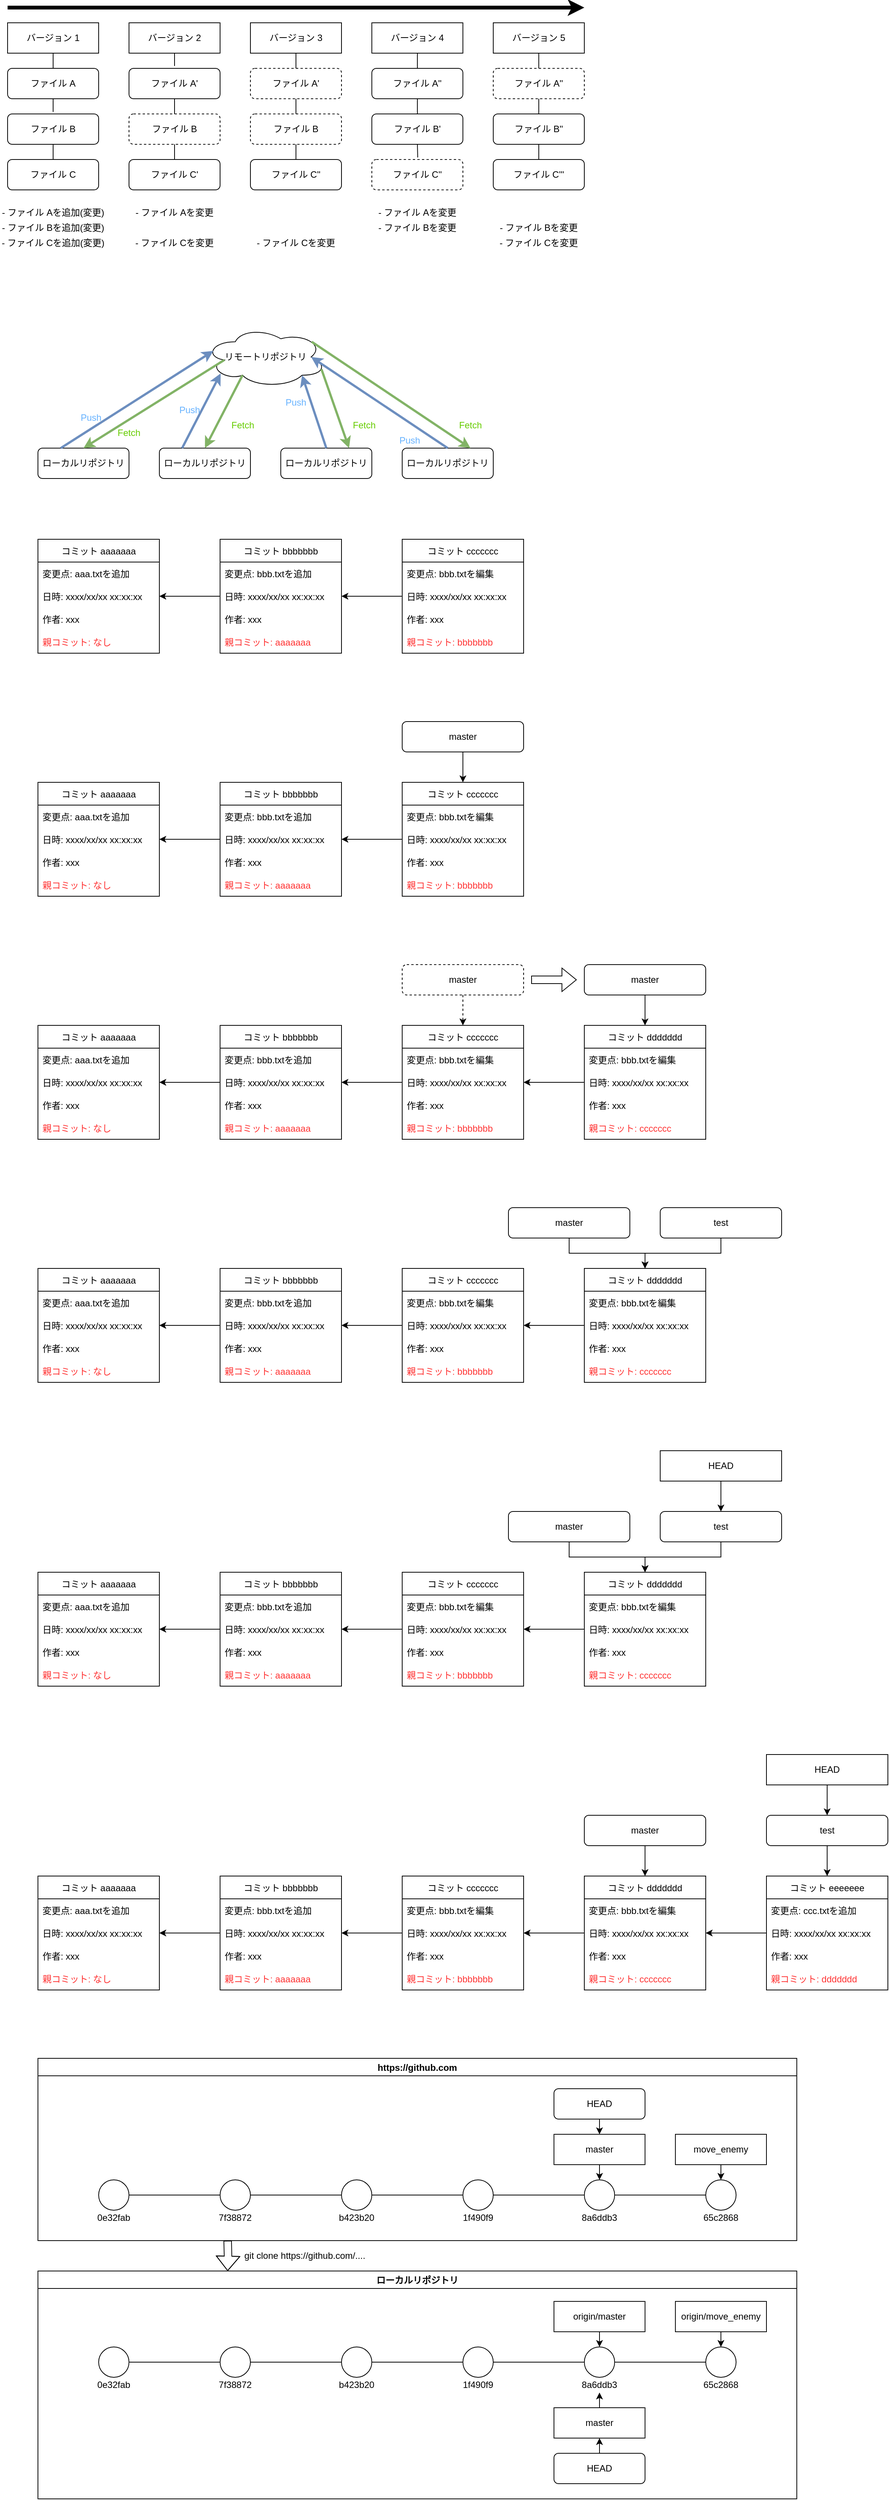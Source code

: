 <mxfile version="20.0.4" type="device"><diagram id="QOgFh1fIJp4ibmHqt40E" name="Page-1"><mxGraphModel dx="1426" dy="711" grid="1" gridSize="10" guides="1" tooltips="1" connect="1" arrows="1" fold="1" page="1" pageScale="1" pageWidth="850" pageHeight="1100" math="0" shadow="0"><root><mxCell id="0"/><mxCell id="1" parent="0"/><mxCell id="Jx6w7aCv0KyOKgqFX01R-22" style="edgeStyle=orthogonalEdgeStyle;rounded=0;orthogonalLoop=1;jettySize=auto;html=1;exitX=0.5;exitY=1;exitDx=0;exitDy=0;entryX=0.5;entryY=0;entryDx=0;entryDy=0;strokeColor=default;endArrow=none;endFill=0;" parent="1" source="Jx6w7aCv0KyOKgqFX01R-2" target="Jx6w7aCv0KyOKgqFX01R-7" edge="1"><mxGeometry relative="1" as="geometry"/></mxCell><mxCell id="Jx6w7aCv0KyOKgqFX01R-2" value="バージョン 1" style="rounded=0;whiteSpace=wrap;html=1;" parent="1" vertex="1"><mxGeometry x="40" y="80" width="120" height="40" as="geometry"/></mxCell><mxCell id="Jx6w7aCv0KyOKgqFX01R-25" style="edgeStyle=orthogonalEdgeStyle;rounded=0;orthogonalLoop=1;jettySize=auto;html=1;exitX=0.5;exitY=1;exitDx=0;exitDy=0;entryX=0.5;entryY=-0.079;entryDx=0;entryDy=0;entryPerimeter=0;endArrow=none;endFill=0;strokeColor=default;" parent="1" source="Jx6w7aCv0KyOKgqFX01R-3" target="Jx6w7aCv0KyOKgqFX01R-10" edge="1"><mxGeometry relative="1" as="geometry"/></mxCell><mxCell id="Jx6w7aCv0KyOKgqFX01R-3" value="バージョン 2" style="rounded=0;whiteSpace=wrap;html=1;" parent="1" vertex="1"><mxGeometry x="200" y="80" width="120" height="40" as="geometry"/></mxCell><mxCell id="Jx6w7aCv0KyOKgqFX01R-28" style="edgeStyle=orthogonalEdgeStyle;rounded=0;orthogonalLoop=1;jettySize=auto;html=1;exitX=0.5;exitY=1;exitDx=0;exitDy=0;entryX=0.5;entryY=0;entryDx=0;entryDy=0;endArrow=none;endFill=0;strokeColor=default;" parent="1" source="Jx6w7aCv0KyOKgqFX01R-4" target="Jx6w7aCv0KyOKgqFX01R-13" edge="1"><mxGeometry relative="1" as="geometry"/></mxCell><mxCell id="Jx6w7aCv0KyOKgqFX01R-4" value="バージョン 3" style="rounded=0;whiteSpace=wrap;html=1;" parent="1" vertex="1"><mxGeometry x="360" y="80" width="120" height="40" as="geometry"/></mxCell><mxCell id="Jx6w7aCv0KyOKgqFX01R-31" style="edgeStyle=orthogonalEdgeStyle;rounded=0;orthogonalLoop=1;jettySize=auto;html=1;exitX=0.5;exitY=1;exitDx=0;exitDy=0;entryX=0.5;entryY=0;entryDx=0;entryDy=0;endArrow=none;endFill=0;strokeColor=default;" parent="1" source="Jx6w7aCv0KyOKgqFX01R-5" target="Jx6w7aCv0KyOKgqFX01R-16" edge="1"><mxGeometry relative="1" as="geometry"/></mxCell><mxCell id="Jx6w7aCv0KyOKgqFX01R-5" value="バージョン 4" style="rounded=0;whiteSpace=wrap;html=1;" parent="1" vertex="1"><mxGeometry x="520" y="80" width="120" height="40" as="geometry"/></mxCell><mxCell id="Jx6w7aCv0KyOKgqFX01R-34" style="edgeStyle=orthogonalEdgeStyle;rounded=0;orthogonalLoop=1;jettySize=auto;html=1;exitX=0.5;exitY=1;exitDx=0;exitDy=0;entryX=0.5;entryY=0;entryDx=0;entryDy=0;endArrow=none;endFill=0;strokeColor=default;" parent="1" source="Jx6w7aCv0KyOKgqFX01R-6" target="Jx6w7aCv0KyOKgqFX01R-19" edge="1"><mxGeometry relative="1" as="geometry"/></mxCell><mxCell id="Jx6w7aCv0KyOKgqFX01R-6" value="バージョン 5" style="rounded=0;whiteSpace=wrap;html=1;" parent="1" vertex="1"><mxGeometry x="680" y="80" width="120" height="40" as="geometry"/></mxCell><mxCell id="Jx6w7aCv0KyOKgqFX01R-23" style="edgeStyle=orthogonalEdgeStyle;rounded=0;orthogonalLoop=1;jettySize=auto;html=1;exitX=0.5;exitY=1;exitDx=0;exitDy=0;entryX=0.5;entryY=-0.067;entryDx=0;entryDy=0;entryPerimeter=0;endArrow=none;endFill=0;strokeColor=default;" parent="1" source="Jx6w7aCv0KyOKgqFX01R-7" target="Jx6w7aCv0KyOKgqFX01R-8" edge="1"><mxGeometry relative="1" as="geometry"/></mxCell><mxCell id="Jx6w7aCv0KyOKgqFX01R-7" value="ファイル A" style="rounded=1;whiteSpace=wrap;html=1;" parent="1" vertex="1"><mxGeometry x="40" y="140" width="120" height="40" as="geometry"/></mxCell><mxCell id="Jx6w7aCv0KyOKgqFX01R-24" style="edgeStyle=orthogonalEdgeStyle;rounded=0;orthogonalLoop=1;jettySize=auto;html=1;exitX=0.5;exitY=1;exitDx=0;exitDy=0;entryX=0.5;entryY=0;entryDx=0;entryDy=0;endArrow=none;endFill=0;strokeColor=default;" parent="1" source="Jx6w7aCv0KyOKgqFX01R-8" target="Jx6w7aCv0KyOKgqFX01R-9" edge="1"><mxGeometry relative="1" as="geometry"/></mxCell><mxCell id="Jx6w7aCv0KyOKgqFX01R-8" value="ファイル B" style="rounded=1;whiteSpace=wrap;html=1;" parent="1" vertex="1"><mxGeometry x="40" y="200" width="120" height="40" as="geometry"/></mxCell><mxCell id="Jx6w7aCv0KyOKgqFX01R-9" value="ファイル C" style="rounded=1;whiteSpace=wrap;html=1;" parent="1" vertex="1"><mxGeometry x="40" y="260" width="120" height="40" as="geometry"/></mxCell><mxCell id="Jx6w7aCv0KyOKgqFX01R-26" style="edgeStyle=orthogonalEdgeStyle;rounded=0;orthogonalLoop=1;jettySize=auto;html=1;exitX=0.5;exitY=1;exitDx=0;exitDy=0;entryX=0.5;entryY=0;entryDx=0;entryDy=0;endArrow=none;endFill=0;strokeColor=default;" parent="1" source="Jx6w7aCv0KyOKgqFX01R-10" target="Jx6w7aCv0KyOKgqFX01R-11" edge="1"><mxGeometry relative="1" as="geometry"/></mxCell><mxCell id="Jx6w7aCv0KyOKgqFX01R-10" value="ファイル A'" style="rounded=1;whiteSpace=wrap;html=1;" parent="1" vertex="1"><mxGeometry x="200" y="140" width="120" height="40" as="geometry"/></mxCell><mxCell id="Jx6w7aCv0KyOKgqFX01R-27" style="edgeStyle=orthogonalEdgeStyle;rounded=0;orthogonalLoop=1;jettySize=auto;html=1;exitX=0.5;exitY=1;exitDx=0;exitDy=0;entryX=0.5;entryY=0;entryDx=0;entryDy=0;endArrow=none;endFill=0;strokeColor=default;" parent="1" source="Jx6w7aCv0KyOKgqFX01R-11" target="Jx6w7aCv0KyOKgqFX01R-12" edge="1"><mxGeometry relative="1" as="geometry"/></mxCell><mxCell id="Jx6w7aCv0KyOKgqFX01R-11" value="ファイル B" style="rounded=1;whiteSpace=wrap;html=1;dashed=1;" parent="1" vertex="1"><mxGeometry x="200" y="200" width="120" height="40" as="geometry"/></mxCell><mxCell id="Jx6w7aCv0KyOKgqFX01R-12" value="ファイル C'" style="rounded=1;whiteSpace=wrap;html=1;" parent="1" vertex="1"><mxGeometry x="200" y="260" width="120" height="40" as="geometry"/></mxCell><mxCell id="Jx6w7aCv0KyOKgqFX01R-29" style="edgeStyle=orthogonalEdgeStyle;rounded=0;orthogonalLoop=1;jettySize=auto;html=1;exitX=0.5;exitY=1;exitDx=0;exitDy=0;entryX=0.5;entryY=0;entryDx=0;entryDy=0;endArrow=none;endFill=0;strokeColor=default;" parent="1" source="Jx6w7aCv0KyOKgqFX01R-13" target="Jx6w7aCv0KyOKgqFX01R-14" edge="1"><mxGeometry relative="1" as="geometry"/></mxCell><mxCell id="Jx6w7aCv0KyOKgqFX01R-13" value="ファイル A'" style="rounded=1;whiteSpace=wrap;html=1;dashed=1;" parent="1" vertex="1"><mxGeometry x="360" y="140" width="120" height="40" as="geometry"/></mxCell><mxCell id="Jx6w7aCv0KyOKgqFX01R-30" style="edgeStyle=orthogonalEdgeStyle;rounded=0;orthogonalLoop=1;jettySize=auto;html=1;exitX=0.5;exitY=1;exitDx=0;exitDy=0;entryX=0.5;entryY=0;entryDx=0;entryDy=0;endArrow=none;endFill=0;strokeColor=default;" parent="1" source="Jx6w7aCv0KyOKgqFX01R-14" target="Jx6w7aCv0KyOKgqFX01R-15" edge="1"><mxGeometry relative="1" as="geometry"/></mxCell><mxCell id="Jx6w7aCv0KyOKgqFX01R-14" value="ファイル B" style="rounded=1;whiteSpace=wrap;html=1;dashed=1;" parent="1" vertex="1"><mxGeometry x="360" y="200" width="120" height="40" as="geometry"/></mxCell><mxCell id="Jx6w7aCv0KyOKgqFX01R-15" value="ファイル C''" style="rounded=1;whiteSpace=wrap;html=1;" parent="1" vertex="1"><mxGeometry x="360" y="260" width="120" height="40" as="geometry"/></mxCell><mxCell id="Jx6w7aCv0KyOKgqFX01R-32" style="edgeStyle=orthogonalEdgeStyle;rounded=0;orthogonalLoop=1;jettySize=auto;html=1;exitX=0.5;exitY=1;exitDx=0;exitDy=0;entryX=0.5;entryY=0;entryDx=0;entryDy=0;endArrow=none;endFill=0;strokeColor=default;" parent="1" source="Jx6w7aCv0KyOKgqFX01R-16" target="Jx6w7aCv0KyOKgqFX01R-17" edge="1"><mxGeometry relative="1" as="geometry"/></mxCell><mxCell id="Jx6w7aCv0KyOKgqFX01R-16" value="ファイル A''" style="rounded=1;whiteSpace=wrap;html=1;" parent="1" vertex="1"><mxGeometry x="520" y="140" width="120" height="40" as="geometry"/></mxCell><mxCell id="Jx6w7aCv0KyOKgqFX01R-33" style="edgeStyle=orthogonalEdgeStyle;rounded=0;orthogonalLoop=1;jettySize=auto;html=1;exitX=0.5;exitY=1;exitDx=0;exitDy=0;entryX=0.504;entryY=-0.067;entryDx=0;entryDy=0;entryPerimeter=0;endArrow=none;endFill=0;strokeColor=default;" parent="1" source="Jx6w7aCv0KyOKgqFX01R-17" target="Jx6w7aCv0KyOKgqFX01R-18" edge="1"><mxGeometry relative="1" as="geometry"/></mxCell><mxCell id="Jx6w7aCv0KyOKgqFX01R-17" value="ファイル B'" style="rounded=1;whiteSpace=wrap;html=1;" parent="1" vertex="1"><mxGeometry x="520" y="200" width="120" height="40" as="geometry"/></mxCell><mxCell id="Jx6w7aCv0KyOKgqFX01R-18" value="ファイル C''" style="rounded=1;whiteSpace=wrap;html=1;dashed=1;" parent="1" vertex="1"><mxGeometry x="520" y="260" width="120" height="40" as="geometry"/></mxCell><mxCell id="Jx6w7aCv0KyOKgqFX01R-35" style="edgeStyle=orthogonalEdgeStyle;rounded=0;orthogonalLoop=1;jettySize=auto;html=1;exitX=0.5;exitY=1;exitDx=0;exitDy=0;entryX=0.5;entryY=0;entryDx=0;entryDy=0;endArrow=none;endFill=0;strokeColor=default;" parent="1" source="Jx6w7aCv0KyOKgqFX01R-19" target="Jx6w7aCv0KyOKgqFX01R-20" edge="1"><mxGeometry relative="1" as="geometry"/></mxCell><mxCell id="Jx6w7aCv0KyOKgqFX01R-19" value="ファイル A''" style="rounded=1;whiteSpace=wrap;html=1;dashed=1;" parent="1" vertex="1"><mxGeometry x="680" y="140" width="120" height="40" as="geometry"/></mxCell><mxCell id="Jx6w7aCv0KyOKgqFX01R-36" style="edgeStyle=orthogonalEdgeStyle;rounded=0;orthogonalLoop=1;jettySize=auto;html=1;exitX=0.5;exitY=1;exitDx=0;exitDy=0;entryX=0.5;entryY=0;entryDx=0;entryDy=0;endArrow=none;endFill=0;strokeColor=default;" parent="1" source="Jx6w7aCv0KyOKgqFX01R-20" target="Jx6w7aCv0KyOKgqFX01R-21" edge="1"><mxGeometry relative="1" as="geometry"/></mxCell><mxCell id="Jx6w7aCv0KyOKgqFX01R-20" value="ファイル B''" style="rounded=1;whiteSpace=wrap;html=1;" parent="1" vertex="1"><mxGeometry x="680" y="200" width="120" height="40" as="geometry"/></mxCell><mxCell id="Jx6w7aCv0KyOKgqFX01R-21" value="ファイル C'''" style="rounded=1;whiteSpace=wrap;html=1;" parent="1" vertex="1"><mxGeometry x="680" y="260" width="120" height="40" as="geometry"/></mxCell><mxCell id="Jx6w7aCv0KyOKgqFX01R-37" value="" style="endArrow=classic;html=1;rounded=0;strokeColor=default;strokeWidth=5;" parent="1" edge="1"><mxGeometry width="50" height="50" relative="1" as="geometry"><mxPoint x="40" y="60" as="sourcePoint"/><mxPoint x="800" y="60" as="targetPoint"/></mxGeometry></mxCell><mxCell id="Jx6w7aCv0KyOKgqFX01R-38" value="- ファイル Aを追加(変更)" style="text;html=1;strokeColor=none;fillColor=none;align=center;verticalAlign=middle;whiteSpace=wrap;rounded=0;" parent="1" vertex="1"><mxGeometry x="30" y="320" width="140" height="20" as="geometry"/></mxCell><mxCell id="Jx6w7aCv0KyOKgqFX01R-39" value="- ファイル Bを追加(変更)" style="text;html=1;strokeColor=none;fillColor=none;align=center;verticalAlign=middle;whiteSpace=wrap;rounded=0;" parent="1" vertex="1"><mxGeometry x="30" y="340" width="140" height="20" as="geometry"/></mxCell><mxCell id="Jx6w7aCv0KyOKgqFX01R-40" value="- ファイル Cを追加(変更)" style="text;html=1;strokeColor=none;fillColor=none;align=center;verticalAlign=middle;whiteSpace=wrap;rounded=0;" parent="1" vertex="1"><mxGeometry x="30" y="360" width="140" height="20" as="geometry"/></mxCell><mxCell id="Jx6w7aCv0KyOKgqFX01R-41" value="- ファイル Aを変更" style="text;html=1;strokeColor=none;fillColor=none;align=center;verticalAlign=middle;whiteSpace=wrap;rounded=0;" parent="1" vertex="1"><mxGeometry x="200" y="320" width="120" height="20" as="geometry"/></mxCell><mxCell id="Jx6w7aCv0KyOKgqFX01R-43" value="- ファイル Cを変更" style="text;html=1;strokeColor=none;fillColor=none;align=center;verticalAlign=middle;whiteSpace=wrap;rounded=0;" parent="1" vertex="1"><mxGeometry x="200" y="360" width="120" height="20" as="geometry"/></mxCell><mxCell id="Jx6w7aCv0KyOKgqFX01R-46" value="- ファイル Cを変更" style="text;html=1;strokeColor=none;fillColor=none;align=center;verticalAlign=middle;whiteSpace=wrap;rounded=0;" parent="1" vertex="1"><mxGeometry x="360" y="360" width="120" height="20" as="geometry"/></mxCell><mxCell id="Jx6w7aCv0KyOKgqFX01R-47" value="- ファイル Aを変更" style="text;html=1;strokeColor=none;fillColor=none;align=center;verticalAlign=middle;whiteSpace=wrap;rounded=0;" parent="1" vertex="1"><mxGeometry x="520" y="320" width="120" height="20" as="geometry"/></mxCell><mxCell id="Jx6w7aCv0KyOKgqFX01R-48" value="- ファイル Bを変更" style="text;html=1;strokeColor=none;fillColor=none;align=center;verticalAlign=middle;whiteSpace=wrap;rounded=0;" parent="1" vertex="1"><mxGeometry x="520" y="340" width="120" height="20" as="geometry"/></mxCell><mxCell id="Jx6w7aCv0KyOKgqFX01R-51" value="- ファイル Bを変更" style="text;html=1;strokeColor=none;fillColor=none;align=center;verticalAlign=middle;whiteSpace=wrap;rounded=0;" parent="1" vertex="1"><mxGeometry x="680" y="340" width="120" height="20" as="geometry"/></mxCell><mxCell id="Jx6w7aCv0KyOKgqFX01R-52" value="- ファイル Cを変更" style="text;html=1;strokeColor=none;fillColor=none;align=center;verticalAlign=middle;whiteSpace=wrap;rounded=0;" parent="1" vertex="1"><mxGeometry x="680" y="360" width="120" height="20" as="geometry"/></mxCell><mxCell id="Jx6w7aCv0KyOKgqFX01R-53" value="リモートリポジトリ" style="ellipse;shape=cloud;whiteSpace=wrap;html=1;" parent="1" vertex="1"><mxGeometry x="300" y="480" width="160" height="80" as="geometry"/></mxCell><mxCell id="Jx6w7aCv0KyOKgqFX01R-55" value="ローカルリポジトリ" style="rounded=1;whiteSpace=wrap;html=1;" parent="1" vertex="1"><mxGeometry x="80" y="640" width="120" height="40" as="geometry"/></mxCell><mxCell id="Jx6w7aCv0KyOKgqFX01R-56" value="ローカルリポジトリ" style="rounded=1;whiteSpace=wrap;html=1;" parent="1" vertex="1"><mxGeometry x="240" y="640" width="120" height="40" as="geometry"/></mxCell><mxCell id="Jx6w7aCv0KyOKgqFX01R-57" value="ローカルリポジトリ" style="rounded=1;whiteSpace=wrap;html=1;" parent="1" vertex="1"><mxGeometry x="400" y="640" width="120" height="40" as="geometry"/></mxCell><mxCell id="Jx6w7aCv0KyOKgqFX01R-58" value="ローカルリポジトリ" style="rounded=1;whiteSpace=wrap;html=1;" parent="1" vertex="1"><mxGeometry x="560" y="640" width="120" height="40" as="geometry"/></mxCell><mxCell id="Jx6w7aCv0KyOKgqFX01R-65" value="" style="endArrow=classic;html=1;rounded=0;strokeColor=#6c8ebf;strokeWidth=3;exitX=0.25;exitY=0;exitDx=0;exitDy=0;entryX=0.07;entryY=0.4;entryDx=0;entryDy=0;entryPerimeter=0;fillColor=#dae8fc;" parent="1" source="Jx6w7aCv0KyOKgqFX01R-55" target="Jx6w7aCv0KyOKgqFX01R-53" edge="1"><mxGeometry width="50" height="50" relative="1" as="geometry"><mxPoint x="520" y="620" as="sourcePoint"/><mxPoint x="280" y="520" as="targetPoint"/></mxGeometry></mxCell><mxCell id="Jx6w7aCv0KyOKgqFX01R-66" value="" style="endArrow=classic;html=1;rounded=0;strokeColor=#82b366;strokeWidth=3;exitX=0.16;exitY=0.55;exitDx=0;exitDy=0;exitPerimeter=0;entryX=0.5;entryY=0;entryDx=0;entryDy=0;fillColor=#d5e8d4;" parent="1" source="Jx6w7aCv0KyOKgqFX01R-53" target="Jx6w7aCv0KyOKgqFX01R-55" edge="1"><mxGeometry width="50" height="50" relative="1" as="geometry"><mxPoint x="120" y="650" as="sourcePoint"/><mxPoint x="290" y="600" as="targetPoint"/></mxGeometry></mxCell><mxCell id="Jx6w7aCv0KyOKgqFX01R-67" value="" style="endArrow=classic;html=1;rounded=0;strokeColor=#6c8ebf;strokeWidth=3;exitX=0.25;exitY=0;exitDx=0;exitDy=0;entryX=0.13;entryY=0.77;entryDx=0;entryDy=0;entryPerimeter=0;fillColor=#dae8fc;" parent="1" source="Jx6w7aCv0KyOKgqFX01R-56" target="Jx6w7aCv0KyOKgqFX01R-53" edge="1"><mxGeometry width="50" height="50" relative="1" as="geometry"><mxPoint x="280" y="640" as="sourcePoint"/><mxPoint x="481.2" y="512" as="targetPoint"/></mxGeometry></mxCell><mxCell id="Jx6w7aCv0KyOKgqFX01R-68" value="" style="endArrow=classic;html=1;rounded=0;strokeColor=#82b366;strokeWidth=3;exitX=0.31;exitY=0.8;exitDx=0;exitDy=0;exitPerimeter=0;entryX=0.5;entryY=0;entryDx=0;entryDy=0;fillColor=#d5e8d4;" parent="1" source="Jx6w7aCv0KyOKgqFX01R-53" target="Jx6w7aCv0KyOKgqFX01R-56" edge="1"><mxGeometry width="50" height="50" relative="1" as="geometry"><mxPoint x="495.6" y="524" as="sourcePoint"/><mxPoint x="310" y="640" as="targetPoint"/></mxGeometry></mxCell><mxCell id="Jx6w7aCv0KyOKgqFX01R-69" value="" style="endArrow=classic;html=1;rounded=0;strokeColor=#6c8ebf;strokeWidth=3;exitX=0.5;exitY=0;exitDx=0;exitDy=0;entryX=0.8;entryY=0.8;entryDx=0;entryDy=0;entryPerimeter=0;fillColor=#dae8fc;" parent="1" source="Jx6w7aCv0KyOKgqFX01R-57" target="Jx6w7aCv0KyOKgqFX01R-53" edge="1"><mxGeometry width="50" height="50" relative="1" as="geometry"><mxPoint x="530" y="628.4" as="sourcePoint"/><mxPoint x="580.8" y="530.0" as="targetPoint"/></mxGeometry></mxCell><mxCell id="Jx6w7aCv0KyOKgqFX01R-70" value="" style="endArrow=classic;html=1;rounded=0;strokeColor=#82b366;strokeWidth=3;exitX=0.96;exitY=0.7;exitDx=0;exitDy=0;exitPerimeter=0;entryX=0.75;entryY=0;entryDx=0;entryDy=0;fillColor=#d5e8d4;" parent="1" source="Jx6w7aCv0KyOKgqFX01R-53" target="Jx6w7aCv0KyOKgqFX01R-57" edge="1"><mxGeometry width="50" height="50" relative="1" as="geometry"><mxPoint x="609.6" y="532.4" as="sourcePoint"/><mxPoint x="560" y="628.4" as="targetPoint"/></mxGeometry></mxCell><mxCell id="Jx6w7aCv0KyOKgqFX01R-71" value="" style="endArrow=classic;html=1;rounded=0;strokeColor=#6c8ebf;strokeWidth=3;exitX=0.5;exitY=0;exitDx=0;exitDy=0;entryX=0.875;entryY=0.5;entryDx=0;entryDy=0;entryPerimeter=0;fillColor=#dae8fc;" parent="1" source="Jx6w7aCv0KyOKgqFX01R-58" target="Jx6w7aCv0KyOKgqFX01R-53" edge="1"><mxGeometry width="50" height="50" relative="1" as="geometry"><mxPoint x="581" y="614" as="sourcePoint"/><mxPoint x="549" y="518" as="targetPoint"/></mxGeometry></mxCell><mxCell id="Jx6w7aCv0KyOKgqFX01R-72" value="" style="endArrow=classic;html=1;rounded=0;strokeColor=#82b366;strokeWidth=3;exitX=0.88;exitY=0.25;exitDx=0;exitDy=0;exitPerimeter=0;entryX=0.75;entryY=0;entryDx=0;entryDy=0;fillColor=#d5e8d4;" parent="1" source="Jx6w7aCv0KyOKgqFX01R-53" target="Jx6w7aCv0KyOKgqFX01R-58" edge="1"><mxGeometry width="50" height="50" relative="1" as="geometry"><mxPoint x="574.6" y="510" as="sourcePoint"/><mxPoint x="611" y="614" as="targetPoint"/></mxGeometry></mxCell><mxCell id="Jx6w7aCv0KyOKgqFX01R-73" value="Push" style="text;html=1;strokeColor=none;fillColor=none;align=center;verticalAlign=middle;whiteSpace=wrap;rounded=0;fontColor=#66B2FF;" parent="1" vertex="1"><mxGeometry x="130" y="590" width="40" height="20" as="geometry"/></mxCell><mxCell id="Jx6w7aCv0KyOKgqFX01R-74" value="Push" style="text;html=1;strokeColor=none;fillColor=none;align=center;verticalAlign=middle;whiteSpace=wrap;rounded=0;fontColor=#66B2FF;" parent="1" vertex="1"><mxGeometry x="260" y="580" width="40" height="20" as="geometry"/></mxCell><mxCell id="Jx6w7aCv0KyOKgqFX01R-75" value="Push" style="text;html=1;strokeColor=none;fillColor=none;align=center;verticalAlign=middle;whiteSpace=wrap;rounded=0;fontColor=#66B2FF;" parent="1" vertex="1"><mxGeometry x="400" y="570" width="40" height="20" as="geometry"/></mxCell><mxCell id="Jx6w7aCv0KyOKgqFX01R-76" value="Push" style="text;html=1;strokeColor=none;fillColor=none;align=center;verticalAlign=middle;whiteSpace=wrap;rounded=0;fontColor=#66B2FF;" parent="1" vertex="1"><mxGeometry x="550" y="620" width="40" height="20" as="geometry"/></mxCell><mxCell id="Jx6w7aCv0KyOKgqFX01R-77" value="Fetch" style="text;html=1;strokeColor=none;fillColor=none;align=center;verticalAlign=middle;whiteSpace=wrap;rounded=0;fontColor=#66CC00;" parent="1" vertex="1"><mxGeometry x="180" y="610" width="40" height="20" as="geometry"/></mxCell><mxCell id="Jx6w7aCv0KyOKgqFX01R-78" value="Fetch" style="text;html=1;strokeColor=none;fillColor=none;align=center;verticalAlign=middle;whiteSpace=wrap;rounded=0;fontColor=#66CC00;" parent="1" vertex="1"><mxGeometry x="330" y="600" width="40" height="20" as="geometry"/></mxCell><mxCell id="Jx6w7aCv0KyOKgqFX01R-79" value="Fetch" style="text;html=1;strokeColor=none;fillColor=none;align=center;verticalAlign=middle;whiteSpace=wrap;rounded=0;fontColor=#66CC00;" parent="1" vertex="1"><mxGeometry x="490" y="600" width="40" height="20" as="geometry"/></mxCell><mxCell id="Jx6w7aCv0KyOKgqFX01R-80" value="Fetch" style="text;html=1;strokeColor=none;fillColor=none;align=center;verticalAlign=middle;whiteSpace=wrap;rounded=0;fontColor=#66CC00;" parent="1" vertex="1"><mxGeometry x="630" y="600" width="40" height="20" as="geometry"/></mxCell><mxCell id="-uZwQljASvVRR6IXwIdo-3" value="コミット aaaaaaa" style="swimlane;fontStyle=0;childLayout=stackLayout;horizontal=1;startSize=30;horizontalStack=0;resizeParent=1;resizeParentMax=0;resizeLast=0;collapsible=1;marginBottom=0;" parent="1" vertex="1"><mxGeometry x="80" y="760" width="160" height="150" as="geometry"><mxRectangle x="80" y="840" width="130" height="30" as="alternateBounds"/></mxGeometry></mxCell><mxCell id="-uZwQljASvVRR6IXwIdo-4" value="変更点: aaa.txtを追加" style="text;strokeColor=none;fillColor=none;align=left;verticalAlign=middle;spacingLeft=4;spacingRight=4;overflow=hidden;points=[[0,0.5],[1,0.5]];portConstraint=eastwest;rotatable=0;" parent="-uZwQljASvVRR6IXwIdo-3" vertex="1"><mxGeometry y="30" width="160" height="30" as="geometry"/></mxCell><mxCell id="-uZwQljASvVRR6IXwIdo-5" value="日時: xxxx/xx/xx xx:xx:xx" style="text;strokeColor=none;fillColor=none;align=left;verticalAlign=middle;spacingLeft=4;spacingRight=4;overflow=hidden;points=[[0,0.5],[1,0.5]];portConstraint=eastwest;rotatable=0;" parent="-uZwQljASvVRR6IXwIdo-3" vertex="1"><mxGeometry y="60" width="160" height="30" as="geometry"/></mxCell><mxCell id="-uZwQljASvVRR6IXwIdo-7" value="作者: xxx" style="text;strokeColor=none;fillColor=none;align=left;verticalAlign=middle;spacingLeft=4;spacingRight=4;overflow=hidden;points=[[0,0.5],[1,0.5]];portConstraint=eastwest;rotatable=0;" parent="-uZwQljASvVRR6IXwIdo-3" vertex="1"><mxGeometry y="90" width="160" height="30" as="geometry"/></mxCell><mxCell id="-uZwQljASvVRR6IXwIdo-9" value="親コミット: なし" style="text;strokeColor=none;fillColor=none;align=left;verticalAlign=middle;spacingLeft=4;spacingRight=4;overflow=hidden;points=[[0,0.5],[1,0.5]];portConstraint=eastwest;rotatable=0;fontColor=#FF3333;" parent="-uZwQljASvVRR6IXwIdo-3" vertex="1"><mxGeometry y="120" width="160" height="30" as="geometry"/></mxCell><mxCell id="-uZwQljASvVRR6IXwIdo-10" value="コミット bbbbbbb" style="swimlane;fontStyle=0;childLayout=stackLayout;horizontal=1;startSize=30;horizontalStack=0;resizeParent=1;resizeParentMax=0;resizeLast=0;collapsible=1;marginBottom=0;" parent="1" vertex="1"><mxGeometry x="320" y="760" width="160" height="150" as="geometry"><mxRectangle x="80" y="840" width="130" height="30" as="alternateBounds"/></mxGeometry></mxCell><mxCell id="-uZwQljASvVRR6IXwIdo-11" value="変更点: bbb.txtを追加" style="text;strokeColor=none;fillColor=none;align=left;verticalAlign=middle;spacingLeft=4;spacingRight=4;overflow=hidden;points=[[0,0.5],[1,0.5]];portConstraint=eastwest;rotatable=0;" parent="-uZwQljASvVRR6IXwIdo-10" vertex="1"><mxGeometry y="30" width="160" height="30" as="geometry"/></mxCell><mxCell id="-uZwQljASvVRR6IXwIdo-12" value="日時: xxxx/xx/xx xx:xx:xx" style="text;strokeColor=none;fillColor=none;align=left;verticalAlign=middle;spacingLeft=4;spacingRight=4;overflow=hidden;points=[[0,0.5],[1,0.5]];portConstraint=eastwest;rotatable=0;" parent="-uZwQljASvVRR6IXwIdo-10" vertex="1"><mxGeometry y="60" width="160" height="30" as="geometry"/></mxCell><mxCell id="-uZwQljASvVRR6IXwIdo-13" value="作者: xxx" style="text;strokeColor=none;fillColor=none;align=left;verticalAlign=middle;spacingLeft=4;spacingRight=4;overflow=hidden;points=[[0,0.5],[1,0.5]];portConstraint=eastwest;rotatable=0;" parent="-uZwQljASvVRR6IXwIdo-10" vertex="1"><mxGeometry y="90" width="160" height="30" as="geometry"/></mxCell><mxCell id="-uZwQljASvVRR6IXwIdo-14" value="親コミット: aaaaaaa" style="text;strokeColor=none;fillColor=none;align=left;verticalAlign=middle;spacingLeft=4;spacingRight=4;overflow=hidden;points=[[0,0.5],[1,0.5]];portConstraint=eastwest;rotatable=0;fontColor=#FF3333;" parent="-uZwQljASvVRR6IXwIdo-10" vertex="1"><mxGeometry y="120" width="160" height="30" as="geometry"/></mxCell><mxCell id="-uZwQljASvVRR6IXwIdo-17" style="edgeStyle=orthogonalEdgeStyle;rounded=0;orthogonalLoop=1;jettySize=auto;html=1;exitX=0;exitY=0.5;exitDx=0;exitDy=0;entryX=1;entryY=0.5;entryDx=0;entryDy=0;" parent="1" source="-uZwQljASvVRR6IXwIdo-12" target="-uZwQljASvVRR6IXwIdo-5" edge="1"><mxGeometry relative="1" as="geometry"/></mxCell><mxCell id="-uZwQljASvVRR6IXwIdo-18" value="コミット ccccccc" style="swimlane;fontStyle=0;childLayout=stackLayout;horizontal=1;startSize=30;horizontalStack=0;resizeParent=1;resizeParentMax=0;resizeLast=0;collapsible=1;marginBottom=0;" parent="1" vertex="1"><mxGeometry x="560" y="760" width="160" height="150" as="geometry"><mxRectangle x="80" y="840" width="130" height="30" as="alternateBounds"/></mxGeometry></mxCell><mxCell id="-uZwQljASvVRR6IXwIdo-19" value="変更点: bbb.txtを編集" style="text;strokeColor=none;fillColor=none;align=left;verticalAlign=middle;spacingLeft=4;spacingRight=4;overflow=hidden;points=[[0,0.5],[1,0.5]];portConstraint=eastwest;rotatable=0;" parent="-uZwQljASvVRR6IXwIdo-18" vertex="1"><mxGeometry y="30" width="160" height="30" as="geometry"/></mxCell><mxCell id="-uZwQljASvVRR6IXwIdo-20" value="日時: xxxx/xx/xx xx:xx:xx" style="text;strokeColor=none;fillColor=none;align=left;verticalAlign=middle;spacingLeft=4;spacingRight=4;overflow=hidden;points=[[0,0.5],[1,0.5]];portConstraint=eastwest;rotatable=0;" parent="-uZwQljASvVRR6IXwIdo-18" vertex="1"><mxGeometry y="60" width="160" height="30" as="geometry"/></mxCell><mxCell id="-uZwQljASvVRR6IXwIdo-21" value="作者: xxx" style="text;strokeColor=none;fillColor=none;align=left;verticalAlign=middle;spacingLeft=4;spacingRight=4;overflow=hidden;points=[[0,0.5],[1,0.5]];portConstraint=eastwest;rotatable=0;" parent="-uZwQljASvVRR6IXwIdo-18" vertex="1"><mxGeometry y="90" width="160" height="30" as="geometry"/></mxCell><mxCell id="-uZwQljASvVRR6IXwIdo-22" value="親コミット: bbbbbbb" style="text;strokeColor=none;fillColor=none;align=left;verticalAlign=middle;spacingLeft=4;spacingRight=4;overflow=hidden;points=[[0,0.5],[1,0.5]];portConstraint=eastwest;rotatable=0;fontColor=#FF3333;" parent="-uZwQljASvVRR6IXwIdo-18" vertex="1"><mxGeometry y="120" width="160" height="30" as="geometry"/></mxCell><mxCell id="-uZwQljASvVRR6IXwIdo-23" style="edgeStyle=orthogonalEdgeStyle;rounded=0;orthogonalLoop=1;jettySize=auto;html=1;exitX=0;exitY=0.5;exitDx=0;exitDy=0;entryX=1;entryY=0.5;entryDx=0;entryDy=0;fontColor=#FF3333;" parent="1" source="-uZwQljASvVRR6IXwIdo-20" target="-uZwQljASvVRR6IXwIdo-12" edge="1"><mxGeometry relative="1" as="geometry"/></mxCell><mxCell id="-uZwQljASvVRR6IXwIdo-24" value="コミット aaaaaaa" style="swimlane;fontStyle=0;childLayout=stackLayout;horizontal=1;startSize=30;horizontalStack=0;resizeParent=1;resizeParentMax=0;resizeLast=0;collapsible=1;marginBottom=0;" parent="1" vertex="1"><mxGeometry x="80" y="1080" width="160" height="150" as="geometry"><mxRectangle x="80" y="840" width="130" height="30" as="alternateBounds"/></mxGeometry></mxCell><mxCell id="-uZwQljASvVRR6IXwIdo-25" value="変更点: aaa.txtを追加" style="text;strokeColor=none;fillColor=none;align=left;verticalAlign=middle;spacingLeft=4;spacingRight=4;overflow=hidden;points=[[0,0.5],[1,0.5]];portConstraint=eastwest;rotatable=0;" parent="-uZwQljASvVRR6IXwIdo-24" vertex="1"><mxGeometry y="30" width="160" height="30" as="geometry"/></mxCell><mxCell id="-uZwQljASvVRR6IXwIdo-26" value="日時: xxxx/xx/xx xx:xx:xx" style="text;strokeColor=none;fillColor=none;align=left;verticalAlign=middle;spacingLeft=4;spacingRight=4;overflow=hidden;points=[[0,0.5],[1,0.5]];portConstraint=eastwest;rotatable=0;" parent="-uZwQljASvVRR6IXwIdo-24" vertex="1"><mxGeometry y="60" width="160" height="30" as="geometry"/></mxCell><mxCell id="-uZwQljASvVRR6IXwIdo-27" value="作者: xxx" style="text;strokeColor=none;fillColor=none;align=left;verticalAlign=middle;spacingLeft=4;spacingRight=4;overflow=hidden;points=[[0,0.5],[1,0.5]];portConstraint=eastwest;rotatable=0;" parent="-uZwQljASvVRR6IXwIdo-24" vertex="1"><mxGeometry y="90" width="160" height="30" as="geometry"/></mxCell><mxCell id="-uZwQljASvVRR6IXwIdo-28" value="親コミット: なし" style="text;strokeColor=none;fillColor=none;align=left;verticalAlign=middle;spacingLeft=4;spacingRight=4;overflow=hidden;points=[[0,0.5],[1,0.5]];portConstraint=eastwest;rotatable=0;fontColor=#FF3333;" parent="-uZwQljASvVRR6IXwIdo-24" vertex="1"><mxGeometry y="120" width="160" height="30" as="geometry"/></mxCell><mxCell id="-uZwQljASvVRR6IXwIdo-29" value="コミット bbbbbbb" style="swimlane;fontStyle=0;childLayout=stackLayout;horizontal=1;startSize=30;horizontalStack=0;resizeParent=1;resizeParentMax=0;resizeLast=0;collapsible=1;marginBottom=0;" parent="1" vertex="1"><mxGeometry x="320" y="1080" width="160" height="150" as="geometry"><mxRectangle x="80" y="840" width="130" height="30" as="alternateBounds"/></mxGeometry></mxCell><mxCell id="-uZwQljASvVRR6IXwIdo-30" value="変更点: bbb.txtを追加" style="text;strokeColor=none;fillColor=none;align=left;verticalAlign=middle;spacingLeft=4;spacingRight=4;overflow=hidden;points=[[0,0.5],[1,0.5]];portConstraint=eastwest;rotatable=0;" parent="-uZwQljASvVRR6IXwIdo-29" vertex="1"><mxGeometry y="30" width="160" height="30" as="geometry"/></mxCell><mxCell id="-uZwQljASvVRR6IXwIdo-31" value="日時: xxxx/xx/xx xx:xx:xx" style="text;strokeColor=none;fillColor=none;align=left;verticalAlign=middle;spacingLeft=4;spacingRight=4;overflow=hidden;points=[[0,0.5],[1,0.5]];portConstraint=eastwest;rotatable=0;" parent="-uZwQljASvVRR6IXwIdo-29" vertex="1"><mxGeometry y="60" width="160" height="30" as="geometry"/></mxCell><mxCell id="-uZwQljASvVRR6IXwIdo-32" value="作者: xxx" style="text;strokeColor=none;fillColor=none;align=left;verticalAlign=middle;spacingLeft=4;spacingRight=4;overflow=hidden;points=[[0,0.5],[1,0.5]];portConstraint=eastwest;rotatable=0;" parent="-uZwQljASvVRR6IXwIdo-29" vertex="1"><mxGeometry y="90" width="160" height="30" as="geometry"/></mxCell><mxCell id="-uZwQljASvVRR6IXwIdo-33" value="親コミット: aaaaaaa" style="text;strokeColor=none;fillColor=none;align=left;verticalAlign=middle;spacingLeft=4;spacingRight=4;overflow=hidden;points=[[0,0.5],[1,0.5]];portConstraint=eastwest;rotatable=0;fontColor=#FF3333;" parent="-uZwQljASvVRR6IXwIdo-29" vertex="1"><mxGeometry y="120" width="160" height="30" as="geometry"/></mxCell><mxCell id="-uZwQljASvVRR6IXwIdo-34" style="edgeStyle=orthogonalEdgeStyle;rounded=0;orthogonalLoop=1;jettySize=auto;html=1;exitX=0;exitY=0.5;exitDx=0;exitDy=0;entryX=1;entryY=0.5;entryDx=0;entryDy=0;" parent="1" source="-uZwQljASvVRR6IXwIdo-31" target="-uZwQljASvVRR6IXwIdo-26" edge="1"><mxGeometry relative="1" as="geometry"/></mxCell><mxCell id="-uZwQljASvVRR6IXwIdo-35" value="コミット ccccccc" style="swimlane;fontStyle=0;childLayout=stackLayout;horizontal=1;startSize=30;horizontalStack=0;resizeParent=1;resizeParentMax=0;resizeLast=0;collapsible=1;marginBottom=0;" parent="1" vertex="1"><mxGeometry x="560" y="1080" width="160" height="150" as="geometry"><mxRectangle x="80" y="840" width="130" height="30" as="alternateBounds"/></mxGeometry></mxCell><mxCell id="-uZwQljASvVRR6IXwIdo-36" value="変更点: bbb.txtを編集" style="text;strokeColor=none;fillColor=none;align=left;verticalAlign=middle;spacingLeft=4;spacingRight=4;overflow=hidden;points=[[0,0.5],[1,0.5]];portConstraint=eastwest;rotatable=0;" parent="-uZwQljASvVRR6IXwIdo-35" vertex="1"><mxGeometry y="30" width="160" height="30" as="geometry"/></mxCell><mxCell id="-uZwQljASvVRR6IXwIdo-37" value="日時: xxxx/xx/xx xx:xx:xx" style="text;strokeColor=none;fillColor=none;align=left;verticalAlign=middle;spacingLeft=4;spacingRight=4;overflow=hidden;points=[[0,0.5],[1,0.5]];portConstraint=eastwest;rotatable=0;" parent="-uZwQljASvVRR6IXwIdo-35" vertex="1"><mxGeometry y="60" width="160" height="30" as="geometry"/></mxCell><mxCell id="-uZwQljASvVRR6IXwIdo-38" value="作者: xxx" style="text;strokeColor=none;fillColor=none;align=left;verticalAlign=middle;spacingLeft=4;spacingRight=4;overflow=hidden;points=[[0,0.5],[1,0.5]];portConstraint=eastwest;rotatable=0;" parent="-uZwQljASvVRR6IXwIdo-35" vertex="1"><mxGeometry y="90" width="160" height="30" as="geometry"/></mxCell><mxCell id="-uZwQljASvVRR6IXwIdo-39" value="親コミット: bbbbbbb" style="text;strokeColor=none;fillColor=none;align=left;verticalAlign=middle;spacingLeft=4;spacingRight=4;overflow=hidden;points=[[0,0.5],[1,0.5]];portConstraint=eastwest;rotatable=0;fontColor=#FF3333;" parent="-uZwQljASvVRR6IXwIdo-35" vertex="1"><mxGeometry y="120" width="160" height="30" as="geometry"/></mxCell><mxCell id="-uZwQljASvVRR6IXwIdo-40" style="edgeStyle=orthogonalEdgeStyle;rounded=0;orthogonalLoop=1;jettySize=auto;html=1;exitX=0;exitY=0.5;exitDx=0;exitDy=0;entryX=1;entryY=0.5;entryDx=0;entryDy=0;fontColor=#FF3333;" parent="1" source="-uZwQljASvVRR6IXwIdo-37" target="-uZwQljASvVRR6IXwIdo-31" edge="1"><mxGeometry relative="1" as="geometry"/></mxCell><mxCell id="-uZwQljASvVRR6IXwIdo-42" style="edgeStyle=orthogonalEdgeStyle;rounded=0;orthogonalLoop=1;jettySize=auto;html=1;exitX=0.5;exitY=1;exitDx=0;exitDy=0;entryX=0.5;entryY=0;entryDx=0;entryDy=0;fontColor=#000000;" parent="1" source="-uZwQljASvVRR6IXwIdo-41" target="-uZwQljASvVRR6IXwIdo-35" edge="1"><mxGeometry relative="1" as="geometry"/></mxCell><mxCell id="-uZwQljASvVRR6IXwIdo-41" value="master" style="rounded=1;whiteSpace=wrap;html=1;fontColor=#000000;" parent="1" vertex="1"><mxGeometry x="560" y="1000" width="160" height="40" as="geometry"/></mxCell><mxCell id="-uZwQljASvVRR6IXwIdo-43" value="コミット aaaaaaa" style="swimlane;fontStyle=0;childLayout=stackLayout;horizontal=1;startSize=30;horizontalStack=0;resizeParent=1;resizeParentMax=0;resizeLast=0;collapsible=1;marginBottom=0;" parent="1" vertex="1"><mxGeometry x="80" y="1400" width="160" height="150" as="geometry"><mxRectangle x="80" y="840" width="130" height="30" as="alternateBounds"/></mxGeometry></mxCell><mxCell id="-uZwQljASvVRR6IXwIdo-44" value="変更点: aaa.txtを追加" style="text;strokeColor=none;fillColor=none;align=left;verticalAlign=middle;spacingLeft=4;spacingRight=4;overflow=hidden;points=[[0,0.5],[1,0.5]];portConstraint=eastwest;rotatable=0;" parent="-uZwQljASvVRR6IXwIdo-43" vertex="1"><mxGeometry y="30" width="160" height="30" as="geometry"/></mxCell><mxCell id="-uZwQljASvVRR6IXwIdo-45" value="日時: xxxx/xx/xx xx:xx:xx" style="text;strokeColor=none;fillColor=none;align=left;verticalAlign=middle;spacingLeft=4;spacingRight=4;overflow=hidden;points=[[0,0.5],[1,0.5]];portConstraint=eastwest;rotatable=0;" parent="-uZwQljASvVRR6IXwIdo-43" vertex="1"><mxGeometry y="60" width="160" height="30" as="geometry"/></mxCell><mxCell id="-uZwQljASvVRR6IXwIdo-46" value="作者: xxx" style="text;strokeColor=none;fillColor=none;align=left;verticalAlign=middle;spacingLeft=4;spacingRight=4;overflow=hidden;points=[[0,0.5],[1,0.5]];portConstraint=eastwest;rotatable=0;" parent="-uZwQljASvVRR6IXwIdo-43" vertex="1"><mxGeometry y="90" width="160" height="30" as="geometry"/></mxCell><mxCell id="-uZwQljASvVRR6IXwIdo-47" value="親コミット: なし" style="text;strokeColor=none;fillColor=none;align=left;verticalAlign=middle;spacingLeft=4;spacingRight=4;overflow=hidden;points=[[0,0.5],[1,0.5]];portConstraint=eastwest;rotatable=0;fontColor=#FF3333;" parent="-uZwQljASvVRR6IXwIdo-43" vertex="1"><mxGeometry y="120" width="160" height="30" as="geometry"/></mxCell><mxCell id="-uZwQljASvVRR6IXwIdo-48" value="コミット bbbbbbb" style="swimlane;fontStyle=0;childLayout=stackLayout;horizontal=1;startSize=30;horizontalStack=0;resizeParent=1;resizeParentMax=0;resizeLast=0;collapsible=1;marginBottom=0;" parent="1" vertex="1"><mxGeometry x="320" y="1400" width="160" height="150" as="geometry"><mxRectangle x="80" y="840" width="130" height="30" as="alternateBounds"/></mxGeometry></mxCell><mxCell id="-uZwQljASvVRR6IXwIdo-49" value="変更点: bbb.txtを追加" style="text;strokeColor=none;fillColor=none;align=left;verticalAlign=middle;spacingLeft=4;spacingRight=4;overflow=hidden;points=[[0,0.5],[1,0.5]];portConstraint=eastwest;rotatable=0;" parent="-uZwQljASvVRR6IXwIdo-48" vertex="1"><mxGeometry y="30" width="160" height="30" as="geometry"/></mxCell><mxCell id="-uZwQljASvVRR6IXwIdo-50" value="日時: xxxx/xx/xx xx:xx:xx" style="text;strokeColor=none;fillColor=none;align=left;verticalAlign=middle;spacingLeft=4;spacingRight=4;overflow=hidden;points=[[0,0.5],[1,0.5]];portConstraint=eastwest;rotatable=0;" parent="-uZwQljASvVRR6IXwIdo-48" vertex="1"><mxGeometry y="60" width="160" height="30" as="geometry"/></mxCell><mxCell id="-uZwQljASvVRR6IXwIdo-51" value="作者: xxx" style="text;strokeColor=none;fillColor=none;align=left;verticalAlign=middle;spacingLeft=4;spacingRight=4;overflow=hidden;points=[[0,0.5],[1,0.5]];portConstraint=eastwest;rotatable=0;" parent="-uZwQljASvVRR6IXwIdo-48" vertex="1"><mxGeometry y="90" width="160" height="30" as="geometry"/></mxCell><mxCell id="-uZwQljASvVRR6IXwIdo-52" value="親コミット: aaaaaaa" style="text;strokeColor=none;fillColor=none;align=left;verticalAlign=middle;spacingLeft=4;spacingRight=4;overflow=hidden;points=[[0,0.5],[1,0.5]];portConstraint=eastwest;rotatable=0;fontColor=#FF3333;" parent="-uZwQljASvVRR6IXwIdo-48" vertex="1"><mxGeometry y="120" width="160" height="30" as="geometry"/></mxCell><mxCell id="-uZwQljASvVRR6IXwIdo-53" style="edgeStyle=orthogonalEdgeStyle;rounded=0;orthogonalLoop=1;jettySize=auto;html=1;exitX=0;exitY=0.5;exitDx=0;exitDy=0;entryX=1;entryY=0.5;entryDx=0;entryDy=0;" parent="1" source="-uZwQljASvVRR6IXwIdo-50" target="-uZwQljASvVRR6IXwIdo-45" edge="1"><mxGeometry relative="1" as="geometry"/></mxCell><mxCell id="-uZwQljASvVRR6IXwIdo-54" value="コミット ccccccc" style="swimlane;fontStyle=0;childLayout=stackLayout;horizontal=1;startSize=30;horizontalStack=0;resizeParent=1;resizeParentMax=0;resizeLast=0;collapsible=1;marginBottom=0;" parent="1" vertex="1"><mxGeometry x="560" y="1400" width="160" height="150" as="geometry"><mxRectangle x="80" y="840" width="130" height="30" as="alternateBounds"/></mxGeometry></mxCell><mxCell id="-uZwQljASvVRR6IXwIdo-55" value="変更点: bbb.txtを編集" style="text;strokeColor=none;fillColor=none;align=left;verticalAlign=middle;spacingLeft=4;spacingRight=4;overflow=hidden;points=[[0,0.5],[1,0.5]];portConstraint=eastwest;rotatable=0;" parent="-uZwQljASvVRR6IXwIdo-54" vertex="1"><mxGeometry y="30" width="160" height="30" as="geometry"/></mxCell><mxCell id="-uZwQljASvVRR6IXwIdo-56" value="日時: xxxx/xx/xx xx:xx:xx" style="text;strokeColor=none;fillColor=none;align=left;verticalAlign=middle;spacingLeft=4;spacingRight=4;overflow=hidden;points=[[0,0.5],[1,0.5]];portConstraint=eastwest;rotatable=0;" parent="-uZwQljASvVRR6IXwIdo-54" vertex="1"><mxGeometry y="60" width="160" height="30" as="geometry"/></mxCell><mxCell id="-uZwQljASvVRR6IXwIdo-57" value="作者: xxx" style="text;strokeColor=none;fillColor=none;align=left;verticalAlign=middle;spacingLeft=4;spacingRight=4;overflow=hidden;points=[[0,0.5],[1,0.5]];portConstraint=eastwest;rotatable=0;" parent="-uZwQljASvVRR6IXwIdo-54" vertex="1"><mxGeometry y="90" width="160" height="30" as="geometry"/></mxCell><mxCell id="-uZwQljASvVRR6IXwIdo-58" value="親コミット: bbbbbbb" style="text;strokeColor=none;fillColor=none;align=left;verticalAlign=middle;spacingLeft=4;spacingRight=4;overflow=hidden;points=[[0,0.5],[1,0.5]];portConstraint=eastwest;rotatable=0;fontColor=#FF3333;" parent="-uZwQljASvVRR6IXwIdo-54" vertex="1"><mxGeometry y="120" width="160" height="30" as="geometry"/></mxCell><mxCell id="-uZwQljASvVRR6IXwIdo-59" style="edgeStyle=orthogonalEdgeStyle;rounded=0;orthogonalLoop=1;jettySize=auto;html=1;exitX=0;exitY=0.5;exitDx=0;exitDy=0;entryX=1;entryY=0.5;entryDx=0;entryDy=0;fontColor=#FF3333;" parent="1" source="-uZwQljASvVRR6IXwIdo-56" target="-uZwQljASvVRR6IXwIdo-50" edge="1"><mxGeometry relative="1" as="geometry"/></mxCell><mxCell id="-uZwQljASvVRR6IXwIdo-60" style="edgeStyle=orthogonalEdgeStyle;rounded=0;orthogonalLoop=1;jettySize=auto;html=1;exitX=0.5;exitY=1;exitDx=0;exitDy=0;entryX=0.5;entryY=0;entryDx=0;entryDy=0;fontColor=#000000;dashed=1;" parent="1" source="-uZwQljASvVRR6IXwIdo-61" target="-uZwQljASvVRR6IXwIdo-54" edge="1"><mxGeometry relative="1" as="geometry"/></mxCell><mxCell id="-uZwQljASvVRR6IXwIdo-61" value="master" style="rounded=1;whiteSpace=wrap;html=1;fontColor=#000000;dashed=1;" parent="1" vertex="1"><mxGeometry x="560" y="1320" width="160" height="40" as="geometry"/></mxCell><mxCell id="-uZwQljASvVRR6IXwIdo-62" value="コミット ddddddd" style="swimlane;fontStyle=0;childLayout=stackLayout;horizontal=1;startSize=30;horizontalStack=0;resizeParent=1;resizeParentMax=0;resizeLast=0;collapsible=1;marginBottom=0;" parent="1" vertex="1"><mxGeometry x="800" y="1400" width="160" height="150" as="geometry"><mxRectangle x="80" y="840" width="130" height="30" as="alternateBounds"/></mxGeometry></mxCell><mxCell id="-uZwQljASvVRR6IXwIdo-63" value="変更点: bbb.txtを編集" style="text;strokeColor=none;fillColor=none;align=left;verticalAlign=middle;spacingLeft=4;spacingRight=4;overflow=hidden;points=[[0,0.5],[1,0.5]];portConstraint=eastwest;rotatable=0;" parent="-uZwQljASvVRR6IXwIdo-62" vertex="1"><mxGeometry y="30" width="160" height="30" as="geometry"/></mxCell><mxCell id="-uZwQljASvVRR6IXwIdo-64" value="日時: xxxx/xx/xx xx:xx:xx" style="text;strokeColor=none;fillColor=none;align=left;verticalAlign=middle;spacingLeft=4;spacingRight=4;overflow=hidden;points=[[0,0.5],[1,0.5]];portConstraint=eastwest;rotatable=0;" parent="-uZwQljASvVRR6IXwIdo-62" vertex="1"><mxGeometry y="60" width="160" height="30" as="geometry"/></mxCell><mxCell id="-uZwQljASvVRR6IXwIdo-65" value="作者: xxx" style="text;strokeColor=none;fillColor=none;align=left;verticalAlign=middle;spacingLeft=4;spacingRight=4;overflow=hidden;points=[[0,0.5],[1,0.5]];portConstraint=eastwest;rotatable=0;" parent="-uZwQljASvVRR6IXwIdo-62" vertex="1"><mxGeometry y="90" width="160" height="30" as="geometry"/></mxCell><mxCell id="-uZwQljASvVRR6IXwIdo-66" value="親コミット: ccccccc" style="text;strokeColor=none;fillColor=none;align=left;verticalAlign=middle;spacingLeft=4;spacingRight=4;overflow=hidden;points=[[0,0.5],[1,0.5]];portConstraint=eastwest;rotatable=0;fontColor=#FF3333;" parent="-uZwQljASvVRR6IXwIdo-62" vertex="1"><mxGeometry y="120" width="160" height="30" as="geometry"/></mxCell><mxCell id="-uZwQljASvVRR6IXwIdo-67" style="edgeStyle=orthogonalEdgeStyle;rounded=0;orthogonalLoop=1;jettySize=auto;html=1;exitX=0;exitY=0.5;exitDx=0;exitDy=0;entryX=1;entryY=0.5;entryDx=0;entryDy=0;fontColor=#000000;" parent="1" source="-uZwQljASvVRR6IXwIdo-64" target="-uZwQljASvVRR6IXwIdo-56" edge="1"><mxGeometry relative="1" as="geometry"/></mxCell><mxCell id="-uZwQljASvVRR6IXwIdo-69" style="edgeStyle=orthogonalEdgeStyle;rounded=0;orthogonalLoop=1;jettySize=auto;html=1;exitX=0.5;exitY=1;exitDx=0;exitDy=0;entryX=0.5;entryY=0;entryDx=0;entryDy=0;fontColor=#000000;" parent="1" source="-uZwQljASvVRR6IXwIdo-68" target="-uZwQljASvVRR6IXwIdo-62" edge="1"><mxGeometry relative="1" as="geometry"/></mxCell><mxCell id="-uZwQljASvVRR6IXwIdo-68" value="master" style="rounded=1;whiteSpace=wrap;html=1;fontColor=#000000;" parent="1" vertex="1"><mxGeometry x="800" y="1320" width="160" height="40" as="geometry"/></mxCell><mxCell id="-uZwQljASvVRR6IXwIdo-72" value="" style="shape=flexArrow;endArrow=classic;html=1;rounded=0;fontColor=#000000;" parent="1" edge="1"><mxGeometry width="50" height="50" relative="1" as="geometry"><mxPoint x="730" y="1340" as="sourcePoint"/><mxPoint x="790" y="1340" as="targetPoint"/></mxGeometry></mxCell><mxCell id="-uZwQljASvVRR6IXwIdo-73" value="コミット aaaaaaa" style="swimlane;fontStyle=0;childLayout=stackLayout;horizontal=1;startSize=30;horizontalStack=0;resizeParent=1;resizeParentMax=0;resizeLast=0;collapsible=1;marginBottom=0;" parent="1" vertex="1"><mxGeometry x="80" y="1720" width="160" height="150" as="geometry"><mxRectangle x="80" y="840" width="130" height="30" as="alternateBounds"/></mxGeometry></mxCell><mxCell id="-uZwQljASvVRR6IXwIdo-74" value="変更点: aaa.txtを追加" style="text;strokeColor=none;fillColor=none;align=left;verticalAlign=middle;spacingLeft=4;spacingRight=4;overflow=hidden;points=[[0,0.5],[1,0.5]];portConstraint=eastwest;rotatable=0;" parent="-uZwQljASvVRR6IXwIdo-73" vertex="1"><mxGeometry y="30" width="160" height="30" as="geometry"/></mxCell><mxCell id="-uZwQljASvVRR6IXwIdo-75" value="日時: xxxx/xx/xx xx:xx:xx" style="text;strokeColor=none;fillColor=none;align=left;verticalAlign=middle;spacingLeft=4;spacingRight=4;overflow=hidden;points=[[0,0.5],[1,0.5]];portConstraint=eastwest;rotatable=0;" parent="-uZwQljASvVRR6IXwIdo-73" vertex="1"><mxGeometry y="60" width="160" height="30" as="geometry"/></mxCell><mxCell id="-uZwQljASvVRR6IXwIdo-76" value="作者: xxx" style="text;strokeColor=none;fillColor=none;align=left;verticalAlign=middle;spacingLeft=4;spacingRight=4;overflow=hidden;points=[[0,0.5],[1,0.5]];portConstraint=eastwest;rotatable=0;" parent="-uZwQljASvVRR6IXwIdo-73" vertex="1"><mxGeometry y="90" width="160" height="30" as="geometry"/></mxCell><mxCell id="-uZwQljASvVRR6IXwIdo-77" value="親コミット: なし" style="text;strokeColor=none;fillColor=none;align=left;verticalAlign=middle;spacingLeft=4;spacingRight=4;overflow=hidden;points=[[0,0.5],[1,0.5]];portConstraint=eastwest;rotatable=0;fontColor=#FF3333;" parent="-uZwQljASvVRR6IXwIdo-73" vertex="1"><mxGeometry y="120" width="160" height="30" as="geometry"/></mxCell><mxCell id="-uZwQljASvVRR6IXwIdo-78" value="コミット bbbbbbb" style="swimlane;fontStyle=0;childLayout=stackLayout;horizontal=1;startSize=30;horizontalStack=0;resizeParent=1;resizeParentMax=0;resizeLast=0;collapsible=1;marginBottom=0;" parent="1" vertex="1"><mxGeometry x="320" y="1720" width="160" height="150" as="geometry"><mxRectangle x="80" y="840" width="130" height="30" as="alternateBounds"/></mxGeometry></mxCell><mxCell id="-uZwQljASvVRR6IXwIdo-79" value="変更点: bbb.txtを追加" style="text;strokeColor=none;fillColor=none;align=left;verticalAlign=middle;spacingLeft=4;spacingRight=4;overflow=hidden;points=[[0,0.5],[1,0.5]];portConstraint=eastwest;rotatable=0;" parent="-uZwQljASvVRR6IXwIdo-78" vertex="1"><mxGeometry y="30" width="160" height="30" as="geometry"/></mxCell><mxCell id="-uZwQljASvVRR6IXwIdo-80" value="日時: xxxx/xx/xx xx:xx:xx" style="text;strokeColor=none;fillColor=none;align=left;verticalAlign=middle;spacingLeft=4;spacingRight=4;overflow=hidden;points=[[0,0.5],[1,0.5]];portConstraint=eastwest;rotatable=0;" parent="-uZwQljASvVRR6IXwIdo-78" vertex="1"><mxGeometry y="60" width="160" height="30" as="geometry"/></mxCell><mxCell id="-uZwQljASvVRR6IXwIdo-81" value="作者: xxx" style="text;strokeColor=none;fillColor=none;align=left;verticalAlign=middle;spacingLeft=4;spacingRight=4;overflow=hidden;points=[[0,0.5],[1,0.5]];portConstraint=eastwest;rotatable=0;" parent="-uZwQljASvVRR6IXwIdo-78" vertex="1"><mxGeometry y="90" width="160" height="30" as="geometry"/></mxCell><mxCell id="-uZwQljASvVRR6IXwIdo-82" value="親コミット: aaaaaaa" style="text;strokeColor=none;fillColor=none;align=left;verticalAlign=middle;spacingLeft=4;spacingRight=4;overflow=hidden;points=[[0,0.5],[1,0.5]];portConstraint=eastwest;rotatable=0;fontColor=#FF3333;" parent="-uZwQljASvVRR6IXwIdo-78" vertex="1"><mxGeometry y="120" width="160" height="30" as="geometry"/></mxCell><mxCell id="-uZwQljASvVRR6IXwIdo-83" style="edgeStyle=orthogonalEdgeStyle;rounded=0;orthogonalLoop=1;jettySize=auto;html=1;exitX=0;exitY=0.5;exitDx=0;exitDy=0;entryX=1;entryY=0.5;entryDx=0;entryDy=0;" parent="1" source="-uZwQljASvVRR6IXwIdo-80" target="-uZwQljASvVRR6IXwIdo-75" edge="1"><mxGeometry relative="1" as="geometry"/></mxCell><mxCell id="-uZwQljASvVRR6IXwIdo-84" value="コミット ccccccc" style="swimlane;fontStyle=0;childLayout=stackLayout;horizontal=1;startSize=30;horizontalStack=0;resizeParent=1;resizeParentMax=0;resizeLast=0;collapsible=1;marginBottom=0;" parent="1" vertex="1"><mxGeometry x="560" y="1720" width="160" height="150" as="geometry"><mxRectangle x="80" y="840" width="130" height="30" as="alternateBounds"/></mxGeometry></mxCell><mxCell id="-uZwQljASvVRR6IXwIdo-85" value="変更点: bbb.txtを編集" style="text;strokeColor=none;fillColor=none;align=left;verticalAlign=middle;spacingLeft=4;spacingRight=4;overflow=hidden;points=[[0,0.5],[1,0.5]];portConstraint=eastwest;rotatable=0;" parent="-uZwQljASvVRR6IXwIdo-84" vertex="1"><mxGeometry y="30" width="160" height="30" as="geometry"/></mxCell><mxCell id="-uZwQljASvVRR6IXwIdo-86" value="日時: xxxx/xx/xx xx:xx:xx" style="text;strokeColor=none;fillColor=none;align=left;verticalAlign=middle;spacingLeft=4;spacingRight=4;overflow=hidden;points=[[0,0.5],[1,0.5]];portConstraint=eastwest;rotatable=0;" parent="-uZwQljASvVRR6IXwIdo-84" vertex="1"><mxGeometry y="60" width="160" height="30" as="geometry"/></mxCell><mxCell id="-uZwQljASvVRR6IXwIdo-87" value="作者: xxx" style="text;strokeColor=none;fillColor=none;align=left;verticalAlign=middle;spacingLeft=4;spacingRight=4;overflow=hidden;points=[[0,0.5],[1,0.5]];portConstraint=eastwest;rotatable=0;" parent="-uZwQljASvVRR6IXwIdo-84" vertex="1"><mxGeometry y="90" width="160" height="30" as="geometry"/></mxCell><mxCell id="-uZwQljASvVRR6IXwIdo-88" value="親コミット: bbbbbbb" style="text;strokeColor=none;fillColor=none;align=left;verticalAlign=middle;spacingLeft=4;spacingRight=4;overflow=hidden;points=[[0,0.5],[1,0.5]];portConstraint=eastwest;rotatable=0;fontColor=#FF3333;" parent="-uZwQljASvVRR6IXwIdo-84" vertex="1"><mxGeometry y="120" width="160" height="30" as="geometry"/></mxCell><mxCell id="-uZwQljASvVRR6IXwIdo-89" style="edgeStyle=orthogonalEdgeStyle;rounded=0;orthogonalLoop=1;jettySize=auto;html=1;exitX=0;exitY=0.5;exitDx=0;exitDy=0;entryX=1;entryY=0.5;entryDx=0;entryDy=0;fontColor=#FF3333;" parent="1" source="-uZwQljASvVRR6IXwIdo-86" target="-uZwQljASvVRR6IXwIdo-80" edge="1"><mxGeometry relative="1" as="geometry"/></mxCell><mxCell id="-uZwQljASvVRR6IXwIdo-92" value="コミット ddddddd" style="swimlane;fontStyle=0;childLayout=stackLayout;horizontal=1;startSize=30;horizontalStack=0;resizeParent=1;resizeParentMax=0;resizeLast=0;collapsible=1;marginBottom=0;" parent="1" vertex="1"><mxGeometry x="800" y="1720" width="160" height="150" as="geometry"><mxRectangle x="80" y="840" width="130" height="30" as="alternateBounds"/></mxGeometry></mxCell><mxCell id="-uZwQljASvVRR6IXwIdo-93" value="変更点: bbb.txtを編集" style="text;strokeColor=none;fillColor=none;align=left;verticalAlign=middle;spacingLeft=4;spacingRight=4;overflow=hidden;points=[[0,0.5],[1,0.5]];portConstraint=eastwest;rotatable=0;" parent="-uZwQljASvVRR6IXwIdo-92" vertex="1"><mxGeometry y="30" width="160" height="30" as="geometry"/></mxCell><mxCell id="-uZwQljASvVRR6IXwIdo-94" value="日時: xxxx/xx/xx xx:xx:xx" style="text;strokeColor=none;fillColor=none;align=left;verticalAlign=middle;spacingLeft=4;spacingRight=4;overflow=hidden;points=[[0,0.5],[1,0.5]];portConstraint=eastwest;rotatable=0;" parent="-uZwQljASvVRR6IXwIdo-92" vertex="1"><mxGeometry y="60" width="160" height="30" as="geometry"/></mxCell><mxCell id="-uZwQljASvVRR6IXwIdo-95" value="作者: xxx" style="text;strokeColor=none;fillColor=none;align=left;verticalAlign=middle;spacingLeft=4;spacingRight=4;overflow=hidden;points=[[0,0.5],[1,0.5]];portConstraint=eastwest;rotatable=0;" parent="-uZwQljASvVRR6IXwIdo-92" vertex="1"><mxGeometry y="90" width="160" height="30" as="geometry"/></mxCell><mxCell id="-uZwQljASvVRR6IXwIdo-96" value="親コミット: ccccccc" style="text;strokeColor=none;fillColor=none;align=left;verticalAlign=middle;spacingLeft=4;spacingRight=4;overflow=hidden;points=[[0,0.5],[1,0.5]];portConstraint=eastwest;rotatable=0;fontColor=#FF3333;" parent="-uZwQljASvVRR6IXwIdo-92" vertex="1"><mxGeometry y="120" width="160" height="30" as="geometry"/></mxCell><mxCell id="-uZwQljASvVRR6IXwIdo-97" style="edgeStyle=orthogonalEdgeStyle;rounded=0;orthogonalLoop=1;jettySize=auto;html=1;exitX=0;exitY=0.5;exitDx=0;exitDy=0;entryX=1;entryY=0.5;entryDx=0;entryDy=0;fontColor=#000000;" parent="1" source="-uZwQljASvVRR6IXwIdo-94" target="-uZwQljASvVRR6IXwIdo-86" edge="1"><mxGeometry relative="1" as="geometry"/></mxCell><mxCell id="-uZwQljASvVRR6IXwIdo-98" style="edgeStyle=orthogonalEdgeStyle;rounded=0;orthogonalLoop=1;jettySize=auto;html=1;exitX=0.5;exitY=1;exitDx=0;exitDy=0;entryX=0.5;entryY=0;entryDx=0;entryDy=0;fontColor=#000000;" parent="1" source="-uZwQljASvVRR6IXwIdo-99" target="-uZwQljASvVRR6IXwIdo-92" edge="1"><mxGeometry relative="1" as="geometry"/></mxCell><mxCell id="-uZwQljASvVRR6IXwIdo-99" value="master" style="rounded=1;whiteSpace=wrap;html=1;fontColor=#000000;" parent="1" vertex="1"><mxGeometry x="700" y="1640" width="160" height="40" as="geometry"/></mxCell><mxCell id="-uZwQljASvVRR6IXwIdo-102" style="edgeStyle=orthogonalEdgeStyle;rounded=0;orthogonalLoop=1;jettySize=auto;html=1;exitX=0.5;exitY=1;exitDx=0;exitDy=0;entryX=0.5;entryY=0;entryDx=0;entryDy=0;fontColor=#000000;" parent="1" source="-uZwQljASvVRR6IXwIdo-101" target="-uZwQljASvVRR6IXwIdo-92" edge="1"><mxGeometry relative="1" as="geometry"/></mxCell><mxCell id="-uZwQljASvVRR6IXwIdo-101" value="test" style="rounded=1;whiteSpace=wrap;html=1;fontColor=#000000;" parent="1" vertex="1"><mxGeometry x="900" y="1640" width="160" height="40" as="geometry"/></mxCell><mxCell id="-uZwQljASvVRR6IXwIdo-103" value="コミット aaaaaaa" style="swimlane;fontStyle=0;childLayout=stackLayout;horizontal=1;startSize=30;horizontalStack=0;resizeParent=1;resizeParentMax=0;resizeLast=0;collapsible=1;marginBottom=0;" parent="1" vertex="1"><mxGeometry x="80" y="2120" width="160" height="150" as="geometry"><mxRectangle x="80" y="840" width="130" height="30" as="alternateBounds"/></mxGeometry></mxCell><mxCell id="-uZwQljASvVRR6IXwIdo-104" value="変更点: aaa.txtを追加" style="text;strokeColor=none;fillColor=none;align=left;verticalAlign=middle;spacingLeft=4;spacingRight=4;overflow=hidden;points=[[0,0.5],[1,0.5]];portConstraint=eastwest;rotatable=0;" parent="-uZwQljASvVRR6IXwIdo-103" vertex="1"><mxGeometry y="30" width="160" height="30" as="geometry"/></mxCell><mxCell id="-uZwQljASvVRR6IXwIdo-105" value="日時: xxxx/xx/xx xx:xx:xx" style="text;strokeColor=none;fillColor=none;align=left;verticalAlign=middle;spacingLeft=4;spacingRight=4;overflow=hidden;points=[[0,0.5],[1,0.5]];portConstraint=eastwest;rotatable=0;" parent="-uZwQljASvVRR6IXwIdo-103" vertex="1"><mxGeometry y="60" width="160" height="30" as="geometry"/></mxCell><mxCell id="-uZwQljASvVRR6IXwIdo-106" value="作者: xxx" style="text;strokeColor=none;fillColor=none;align=left;verticalAlign=middle;spacingLeft=4;spacingRight=4;overflow=hidden;points=[[0,0.5],[1,0.5]];portConstraint=eastwest;rotatable=0;" parent="-uZwQljASvVRR6IXwIdo-103" vertex="1"><mxGeometry y="90" width="160" height="30" as="geometry"/></mxCell><mxCell id="-uZwQljASvVRR6IXwIdo-107" value="親コミット: なし" style="text;strokeColor=none;fillColor=none;align=left;verticalAlign=middle;spacingLeft=4;spacingRight=4;overflow=hidden;points=[[0,0.5],[1,0.5]];portConstraint=eastwest;rotatable=0;fontColor=#FF3333;" parent="-uZwQljASvVRR6IXwIdo-103" vertex="1"><mxGeometry y="120" width="160" height="30" as="geometry"/></mxCell><mxCell id="-uZwQljASvVRR6IXwIdo-108" value="コミット bbbbbbb" style="swimlane;fontStyle=0;childLayout=stackLayout;horizontal=1;startSize=30;horizontalStack=0;resizeParent=1;resizeParentMax=0;resizeLast=0;collapsible=1;marginBottom=0;" parent="1" vertex="1"><mxGeometry x="320" y="2120" width="160" height="150" as="geometry"><mxRectangle x="80" y="840" width="130" height="30" as="alternateBounds"/></mxGeometry></mxCell><mxCell id="-uZwQljASvVRR6IXwIdo-109" value="変更点: bbb.txtを追加" style="text;strokeColor=none;fillColor=none;align=left;verticalAlign=middle;spacingLeft=4;spacingRight=4;overflow=hidden;points=[[0,0.5],[1,0.5]];portConstraint=eastwest;rotatable=0;" parent="-uZwQljASvVRR6IXwIdo-108" vertex="1"><mxGeometry y="30" width="160" height="30" as="geometry"/></mxCell><mxCell id="-uZwQljASvVRR6IXwIdo-110" value="日時: xxxx/xx/xx xx:xx:xx" style="text;strokeColor=none;fillColor=none;align=left;verticalAlign=middle;spacingLeft=4;spacingRight=4;overflow=hidden;points=[[0,0.5],[1,0.5]];portConstraint=eastwest;rotatable=0;" parent="-uZwQljASvVRR6IXwIdo-108" vertex="1"><mxGeometry y="60" width="160" height="30" as="geometry"/></mxCell><mxCell id="-uZwQljASvVRR6IXwIdo-111" value="作者: xxx" style="text;strokeColor=none;fillColor=none;align=left;verticalAlign=middle;spacingLeft=4;spacingRight=4;overflow=hidden;points=[[0,0.5],[1,0.5]];portConstraint=eastwest;rotatable=0;" parent="-uZwQljASvVRR6IXwIdo-108" vertex="1"><mxGeometry y="90" width="160" height="30" as="geometry"/></mxCell><mxCell id="-uZwQljASvVRR6IXwIdo-112" value="親コミット: aaaaaaa" style="text;strokeColor=none;fillColor=none;align=left;verticalAlign=middle;spacingLeft=4;spacingRight=4;overflow=hidden;points=[[0,0.5],[1,0.5]];portConstraint=eastwest;rotatable=0;fontColor=#FF3333;" parent="-uZwQljASvVRR6IXwIdo-108" vertex="1"><mxGeometry y="120" width="160" height="30" as="geometry"/></mxCell><mxCell id="-uZwQljASvVRR6IXwIdo-113" style="edgeStyle=orthogonalEdgeStyle;rounded=0;orthogonalLoop=1;jettySize=auto;html=1;exitX=0;exitY=0.5;exitDx=0;exitDy=0;entryX=1;entryY=0.5;entryDx=0;entryDy=0;" parent="1" source="-uZwQljASvVRR6IXwIdo-110" target="-uZwQljASvVRR6IXwIdo-105" edge="1"><mxGeometry relative="1" as="geometry"/></mxCell><mxCell id="-uZwQljASvVRR6IXwIdo-114" value="コミット ccccccc" style="swimlane;fontStyle=0;childLayout=stackLayout;horizontal=1;startSize=30;horizontalStack=0;resizeParent=1;resizeParentMax=0;resizeLast=0;collapsible=1;marginBottom=0;" parent="1" vertex="1"><mxGeometry x="560" y="2120" width="160" height="150" as="geometry"><mxRectangle x="80" y="840" width="130" height="30" as="alternateBounds"/></mxGeometry></mxCell><mxCell id="-uZwQljASvVRR6IXwIdo-115" value="変更点: bbb.txtを編集" style="text;strokeColor=none;fillColor=none;align=left;verticalAlign=middle;spacingLeft=4;spacingRight=4;overflow=hidden;points=[[0,0.5],[1,0.5]];portConstraint=eastwest;rotatable=0;" parent="-uZwQljASvVRR6IXwIdo-114" vertex="1"><mxGeometry y="30" width="160" height="30" as="geometry"/></mxCell><mxCell id="-uZwQljASvVRR6IXwIdo-116" value="日時: xxxx/xx/xx xx:xx:xx" style="text;strokeColor=none;fillColor=none;align=left;verticalAlign=middle;spacingLeft=4;spacingRight=4;overflow=hidden;points=[[0,0.5],[1,0.5]];portConstraint=eastwest;rotatable=0;" parent="-uZwQljASvVRR6IXwIdo-114" vertex="1"><mxGeometry y="60" width="160" height="30" as="geometry"/></mxCell><mxCell id="-uZwQljASvVRR6IXwIdo-117" value="作者: xxx" style="text;strokeColor=none;fillColor=none;align=left;verticalAlign=middle;spacingLeft=4;spacingRight=4;overflow=hidden;points=[[0,0.5],[1,0.5]];portConstraint=eastwest;rotatable=0;" parent="-uZwQljASvVRR6IXwIdo-114" vertex="1"><mxGeometry y="90" width="160" height="30" as="geometry"/></mxCell><mxCell id="-uZwQljASvVRR6IXwIdo-118" value="親コミット: bbbbbbb" style="text;strokeColor=none;fillColor=none;align=left;verticalAlign=middle;spacingLeft=4;spacingRight=4;overflow=hidden;points=[[0,0.5],[1,0.5]];portConstraint=eastwest;rotatable=0;fontColor=#FF3333;" parent="-uZwQljASvVRR6IXwIdo-114" vertex="1"><mxGeometry y="120" width="160" height="30" as="geometry"/></mxCell><mxCell id="-uZwQljASvVRR6IXwIdo-119" style="edgeStyle=orthogonalEdgeStyle;rounded=0;orthogonalLoop=1;jettySize=auto;html=1;exitX=0;exitY=0.5;exitDx=0;exitDy=0;entryX=1;entryY=0.5;entryDx=0;entryDy=0;fontColor=#FF3333;" parent="1" source="-uZwQljASvVRR6IXwIdo-116" target="-uZwQljASvVRR6IXwIdo-110" edge="1"><mxGeometry relative="1" as="geometry"/></mxCell><mxCell id="-uZwQljASvVRR6IXwIdo-120" value="コミット ddddddd" style="swimlane;fontStyle=0;childLayout=stackLayout;horizontal=1;startSize=30;horizontalStack=0;resizeParent=1;resizeParentMax=0;resizeLast=0;collapsible=1;marginBottom=0;" parent="1" vertex="1"><mxGeometry x="800" y="2120" width="160" height="150" as="geometry"><mxRectangle x="80" y="840" width="130" height="30" as="alternateBounds"/></mxGeometry></mxCell><mxCell id="-uZwQljASvVRR6IXwIdo-121" value="変更点: bbb.txtを編集" style="text;strokeColor=none;fillColor=none;align=left;verticalAlign=middle;spacingLeft=4;spacingRight=4;overflow=hidden;points=[[0,0.5],[1,0.5]];portConstraint=eastwest;rotatable=0;" parent="-uZwQljASvVRR6IXwIdo-120" vertex="1"><mxGeometry y="30" width="160" height="30" as="geometry"/></mxCell><mxCell id="-uZwQljASvVRR6IXwIdo-122" value="日時: xxxx/xx/xx xx:xx:xx" style="text;strokeColor=none;fillColor=none;align=left;verticalAlign=middle;spacingLeft=4;spacingRight=4;overflow=hidden;points=[[0,0.5],[1,0.5]];portConstraint=eastwest;rotatable=0;" parent="-uZwQljASvVRR6IXwIdo-120" vertex="1"><mxGeometry y="60" width="160" height="30" as="geometry"/></mxCell><mxCell id="-uZwQljASvVRR6IXwIdo-123" value="作者: xxx" style="text;strokeColor=none;fillColor=none;align=left;verticalAlign=middle;spacingLeft=4;spacingRight=4;overflow=hidden;points=[[0,0.5],[1,0.5]];portConstraint=eastwest;rotatable=0;" parent="-uZwQljASvVRR6IXwIdo-120" vertex="1"><mxGeometry y="90" width="160" height="30" as="geometry"/></mxCell><mxCell id="-uZwQljASvVRR6IXwIdo-124" value="親コミット: ccccccc" style="text;strokeColor=none;fillColor=none;align=left;verticalAlign=middle;spacingLeft=4;spacingRight=4;overflow=hidden;points=[[0,0.5],[1,0.5]];portConstraint=eastwest;rotatable=0;fontColor=#FF3333;" parent="-uZwQljASvVRR6IXwIdo-120" vertex="1"><mxGeometry y="120" width="160" height="30" as="geometry"/></mxCell><mxCell id="-uZwQljASvVRR6IXwIdo-125" style="edgeStyle=orthogonalEdgeStyle;rounded=0;orthogonalLoop=1;jettySize=auto;html=1;exitX=0;exitY=0.5;exitDx=0;exitDy=0;entryX=1;entryY=0.5;entryDx=0;entryDy=0;fontColor=#000000;" parent="1" source="-uZwQljASvVRR6IXwIdo-122" target="-uZwQljASvVRR6IXwIdo-116" edge="1"><mxGeometry relative="1" as="geometry"/></mxCell><mxCell id="-uZwQljASvVRR6IXwIdo-126" style="edgeStyle=orthogonalEdgeStyle;rounded=0;orthogonalLoop=1;jettySize=auto;html=1;exitX=0.5;exitY=1;exitDx=0;exitDy=0;entryX=0.5;entryY=0;entryDx=0;entryDy=0;fontColor=#000000;" parent="1" source="-uZwQljASvVRR6IXwIdo-127" target="-uZwQljASvVRR6IXwIdo-120" edge="1"><mxGeometry relative="1" as="geometry"/></mxCell><mxCell id="-uZwQljASvVRR6IXwIdo-127" value="master" style="rounded=1;whiteSpace=wrap;html=1;fontColor=#000000;" parent="1" vertex="1"><mxGeometry x="700" y="2040" width="160" height="40" as="geometry"/></mxCell><mxCell id="-uZwQljASvVRR6IXwIdo-128" style="edgeStyle=orthogonalEdgeStyle;rounded=0;orthogonalLoop=1;jettySize=auto;html=1;exitX=0.5;exitY=1;exitDx=0;exitDy=0;entryX=0.5;entryY=0;entryDx=0;entryDy=0;fontColor=#000000;" parent="1" source="-uZwQljASvVRR6IXwIdo-129" target="-uZwQljASvVRR6IXwIdo-120" edge="1"><mxGeometry relative="1" as="geometry"/></mxCell><mxCell id="-uZwQljASvVRR6IXwIdo-129" value="test" style="rounded=1;whiteSpace=wrap;html=1;fontColor=#000000;" parent="1" vertex="1"><mxGeometry x="900" y="2040" width="160" height="40" as="geometry"/></mxCell><mxCell id="-uZwQljASvVRR6IXwIdo-132" style="edgeStyle=orthogonalEdgeStyle;rounded=0;orthogonalLoop=1;jettySize=auto;html=1;exitX=0.5;exitY=1;exitDx=0;exitDy=0;entryX=0.5;entryY=0;entryDx=0;entryDy=0;fontColor=#000000;" parent="1" source="-uZwQljASvVRR6IXwIdo-131" target="-uZwQljASvVRR6IXwIdo-129" edge="1"><mxGeometry relative="1" as="geometry"/></mxCell><mxCell id="-uZwQljASvVRR6IXwIdo-131" value="HEAD" style="rounded=0;whiteSpace=wrap;html=1;fontColor=#000000;" parent="1" vertex="1"><mxGeometry x="900" y="1960" width="160" height="40" as="geometry"/></mxCell><mxCell id="-uZwQljASvVRR6IXwIdo-133" value="コミット aaaaaaa" style="swimlane;fontStyle=0;childLayout=stackLayout;horizontal=1;startSize=30;horizontalStack=0;resizeParent=1;resizeParentMax=0;resizeLast=0;collapsible=1;marginBottom=0;" parent="1" vertex="1"><mxGeometry x="80" y="2520" width="160" height="150" as="geometry"><mxRectangle x="80" y="840" width="130" height="30" as="alternateBounds"/></mxGeometry></mxCell><mxCell id="-uZwQljASvVRR6IXwIdo-134" value="変更点: aaa.txtを追加" style="text;strokeColor=none;fillColor=none;align=left;verticalAlign=middle;spacingLeft=4;spacingRight=4;overflow=hidden;points=[[0,0.5],[1,0.5]];portConstraint=eastwest;rotatable=0;" parent="-uZwQljASvVRR6IXwIdo-133" vertex="1"><mxGeometry y="30" width="160" height="30" as="geometry"/></mxCell><mxCell id="-uZwQljASvVRR6IXwIdo-135" value="日時: xxxx/xx/xx xx:xx:xx" style="text;strokeColor=none;fillColor=none;align=left;verticalAlign=middle;spacingLeft=4;spacingRight=4;overflow=hidden;points=[[0,0.5],[1,0.5]];portConstraint=eastwest;rotatable=0;" parent="-uZwQljASvVRR6IXwIdo-133" vertex="1"><mxGeometry y="60" width="160" height="30" as="geometry"/></mxCell><mxCell id="-uZwQljASvVRR6IXwIdo-136" value="作者: xxx" style="text;strokeColor=none;fillColor=none;align=left;verticalAlign=middle;spacingLeft=4;spacingRight=4;overflow=hidden;points=[[0,0.5],[1,0.5]];portConstraint=eastwest;rotatable=0;" parent="-uZwQljASvVRR6IXwIdo-133" vertex="1"><mxGeometry y="90" width="160" height="30" as="geometry"/></mxCell><mxCell id="-uZwQljASvVRR6IXwIdo-137" value="親コミット: なし" style="text;strokeColor=none;fillColor=none;align=left;verticalAlign=middle;spacingLeft=4;spacingRight=4;overflow=hidden;points=[[0,0.5],[1,0.5]];portConstraint=eastwest;rotatable=0;fontColor=#FF3333;" parent="-uZwQljASvVRR6IXwIdo-133" vertex="1"><mxGeometry y="120" width="160" height="30" as="geometry"/></mxCell><mxCell id="-uZwQljASvVRR6IXwIdo-138" value="コミット bbbbbbb" style="swimlane;fontStyle=0;childLayout=stackLayout;horizontal=1;startSize=30;horizontalStack=0;resizeParent=1;resizeParentMax=0;resizeLast=0;collapsible=1;marginBottom=0;" parent="1" vertex="1"><mxGeometry x="320" y="2520" width="160" height="150" as="geometry"><mxRectangle x="80" y="840" width="130" height="30" as="alternateBounds"/></mxGeometry></mxCell><mxCell id="-uZwQljASvVRR6IXwIdo-139" value="変更点: bbb.txtを追加" style="text;strokeColor=none;fillColor=none;align=left;verticalAlign=middle;spacingLeft=4;spacingRight=4;overflow=hidden;points=[[0,0.5],[1,0.5]];portConstraint=eastwest;rotatable=0;" parent="-uZwQljASvVRR6IXwIdo-138" vertex="1"><mxGeometry y="30" width="160" height="30" as="geometry"/></mxCell><mxCell id="-uZwQljASvVRR6IXwIdo-140" value="日時: xxxx/xx/xx xx:xx:xx" style="text;strokeColor=none;fillColor=none;align=left;verticalAlign=middle;spacingLeft=4;spacingRight=4;overflow=hidden;points=[[0,0.5],[1,0.5]];portConstraint=eastwest;rotatable=0;" parent="-uZwQljASvVRR6IXwIdo-138" vertex="1"><mxGeometry y="60" width="160" height="30" as="geometry"/></mxCell><mxCell id="-uZwQljASvVRR6IXwIdo-141" value="作者: xxx" style="text;strokeColor=none;fillColor=none;align=left;verticalAlign=middle;spacingLeft=4;spacingRight=4;overflow=hidden;points=[[0,0.5],[1,0.5]];portConstraint=eastwest;rotatable=0;" parent="-uZwQljASvVRR6IXwIdo-138" vertex="1"><mxGeometry y="90" width="160" height="30" as="geometry"/></mxCell><mxCell id="-uZwQljASvVRR6IXwIdo-142" value="親コミット: aaaaaaa" style="text;strokeColor=none;fillColor=none;align=left;verticalAlign=middle;spacingLeft=4;spacingRight=4;overflow=hidden;points=[[0,0.5],[1,0.5]];portConstraint=eastwest;rotatable=0;fontColor=#FF3333;" parent="-uZwQljASvVRR6IXwIdo-138" vertex="1"><mxGeometry y="120" width="160" height="30" as="geometry"/></mxCell><mxCell id="-uZwQljASvVRR6IXwIdo-143" style="edgeStyle=orthogonalEdgeStyle;rounded=0;orthogonalLoop=1;jettySize=auto;html=1;exitX=0;exitY=0.5;exitDx=0;exitDy=0;entryX=1;entryY=0.5;entryDx=0;entryDy=0;" parent="1" source="-uZwQljASvVRR6IXwIdo-140" target="-uZwQljASvVRR6IXwIdo-135" edge="1"><mxGeometry relative="1" as="geometry"/></mxCell><mxCell id="-uZwQljASvVRR6IXwIdo-144" value="コミット ccccccc" style="swimlane;fontStyle=0;childLayout=stackLayout;horizontal=1;startSize=30;horizontalStack=0;resizeParent=1;resizeParentMax=0;resizeLast=0;collapsible=1;marginBottom=0;" parent="1" vertex="1"><mxGeometry x="560" y="2520" width="160" height="150" as="geometry"><mxRectangle x="80" y="840" width="130" height="30" as="alternateBounds"/></mxGeometry></mxCell><mxCell id="-uZwQljASvVRR6IXwIdo-145" value="変更点: bbb.txtを編集" style="text;strokeColor=none;fillColor=none;align=left;verticalAlign=middle;spacingLeft=4;spacingRight=4;overflow=hidden;points=[[0,0.5],[1,0.5]];portConstraint=eastwest;rotatable=0;" parent="-uZwQljASvVRR6IXwIdo-144" vertex="1"><mxGeometry y="30" width="160" height="30" as="geometry"/></mxCell><mxCell id="-uZwQljASvVRR6IXwIdo-146" value="日時: xxxx/xx/xx xx:xx:xx" style="text;strokeColor=none;fillColor=none;align=left;verticalAlign=middle;spacingLeft=4;spacingRight=4;overflow=hidden;points=[[0,0.5],[1,0.5]];portConstraint=eastwest;rotatable=0;" parent="-uZwQljASvVRR6IXwIdo-144" vertex="1"><mxGeometry y="60" width="160" height="30" as="geometry"/></mxCell><mxCell id="-uZwQljASvVRR6IXwIdo-147" value="作者: xxx" style="text;strokeColor=none;fillColor=none;align=left;verticalAlign=middle;spacingLeft=4;spacingRight=4;overflow=hidden;points=[[0,0.5],[1,0.5]];portConstraint=eastwest;rotatable=0;" parent="-uZwQljASvVRR6IXwIdo-144" vertex="1"><mxGeometry y="90" width="160" height="30" as="geometry"/></mxCell><mxCell id="-uZwQljASvVRR6IXwIdo-148" value="親コミット: bbbbbbb" style="text;strokeColor=none;fillColor=none;align=left;verticalAlign=middle;spacingLeft=4;spacingRight=4;overflow=hidden;points=[[0,0.5],[1,0.5]];portConstraint=eastwest;rotatable=0;fontColor=#FF3333;" parent="-uZwQljASvVRR6IXwIdo-144" vertex="1"><mxGeometry y="120" width="160" height="30" as="geometry"/></mxCell><mxCell id="-uZwQljASvVRR6IXwIdo-149" style="edgeStyle=orthogonalEdgeStyle;rounded=0;orthogonalLoop=1;jettySize=auto;html=1;exitX=0;exitY=0.5;exitDx=0;exitDy=0;entryX=1;entryY=0.5;entryDx=0;entryDy=0;fontColor=#FF3333;" parent="1" source="-uZwQljASvVRR6IXwIdo-146" target="-uZwQljASvVRR6IXwIdo-140" edge="1"><mxGeometry relative="1" as="geometry"/></mxCell><mxCell id="-uZwQljASvVRR6IXwIdo-150" value="コミット ddddddd" style="swimlane;fontStyle=0;childLayout=stackLayout;horizontal=1;startSize=30;horizontalStack=0;resizeParent=1;resizeParentMax=0;resizeLast=0;collapsible=1;marginBottom=0;" parent="1" vertex="1"><mxGeometry x="800" y="2520" width="160" height="150" as="geometry"><mxRectangle x="80" y="840" width="130" height="30" as="alternateBounds"/></mxGeometry></mxCell><mxCell id="-uZwQljASvVRR6IXwIdo-151" value="変更点: bbb.txtを編集" style="text;strokeColor=none;fillColor=none;align=left;verticalAlign=middle;spacingLeft=4;spacingRight=4;overflow=hidden;points=[[0,0.5],[1,0.5]];portConstraint=eastwest;rotatable=0;" parent="-uZwQljASvVRR6IXwIdo-150" vertex="1"><mxGeometry y="30" width="160" height="30" as="geometry"/></mxCell><mxCell id="-uZwQljASvVRR6IXwIdo-152" value="日時: xxxx/xx/xx xx:xx:xx" style="text;strokeColor=none;fillColor=none;align=left;verticalAlign=middle;spacingLeft=4;spacingRight=4;overflow=hidden;points=[[0,0.5],[1,0.5]];portConstraint=eastwest;rotatable=0;" parent="-uZwQljASvVRR6IXwIdo-150" vertex="1"><mxGeometry y="60" width="160" height="30" as="geometry"/></mxCell><mxCell id="-uZwQljASvVRR6IXwIdo-153" value="作者: xxx" style="text;strokeColor=none;fillColor=none;align=left;verticalAlign=middle;spacingLeft=4;spacingRight=4;overflow=hidden;points=[[0,0.5],[1,0.5]];portConstraint=eastwest;rotatable=0;" parent="-uZwQljASvVRR6IXwIdo-150" vertex="1"><mxGeometry y="90" width="160" height="30" as="geometry"/></mxCell><mxCell id="-uZwQljASvVRR6IXwIdo-154" value="親コミット: ccccccc" style="text;strokeColor=none;fillColor=none;align=left;verticalAlign=middle;spacingLeft=4;spacingRight=4;overflow=hidden;points=[[0,0.5],[1,0.5]];portConstraint=eastwest;rotatable=0;fontColor=#FF3333;" parent="-uZwQljASvVRR6IXwIdo-150" vertex="1"><mxGeometry y="120" width="160" height="30" as="geometry"/></mxCell><mxCell id="-uZwQljASvVRR6IXwIdo-155" style="edgeStyle=orthogonalEdgeStyle;rounded=0;orthogonalLoop=1;jettySize=auto;html=1;exitX=0;exitY=0.5;exitDx=0;exitDy=0;entryX=1;entryY=0.5;entryDx=0;entryDy=0;fontColor=#000000;" parent="1" source="-uZwQljASvVRR6IXwIdo-152" target="-uZwQljASvVRR6IXwIdo-146" edge="1"><mxGeometry relative="1" as="geometry"/></mxCell><mxCell id="-uZwQljASvVRR6IXwIdo-156" style="edgeStyle=orthogonalEdgeStyle;rounded=0;orthogonalLoop=1;jettySize=auto;html=1;exitX=0.5;exitY=1;exitDx=0;exitDy=0;entryX=0.5;entryY=0;entryDx=0;entryDy=0;fontColor=#000000;" parent="1" source="-uZwQljASvVRR6IXwIdo-157" target="-uZwQljASvVRR6IXwIdo-150" edge="1"><mxGeometry relative="1" as="geometry"/></mxCell><mxCell id="-uZwQljASvVRR6IXwIdo-157" value="master" style="rounded=1;whiteSpace=wrap;html=1;fontColor=#000000;" parent="1" vertex="1"><mxGeometry x="800" y="2440" width="160" height="40" as="geometry"/></mxCell><mxCell id="-uZwQljASvVRR6IXwIdo-158" style="edgeStyle=orthogonalEdgeStyle;rounded=0;orthogonalLoop=1;jettySize=auto;html=1;exitX=0.5;exitY=1;exitDx=0;exitDy=0;entryX=0.5;entryY=0;entryDx=0;entryDy=0;fontColor=#000000;" parent="1" source="-uZwQljASvVRR6IXwIdo-159" target="-uZwQljASvVRR6IXwIdo-162" edge="1"><mxGeometry relative="1" as="geometry"/></mxCell><mxCell id="-uZwQljASvVRR6IXwIdo-159" value="test" style="rounded=1;whiteSpace=wrap;html=1;fontColor=#000000;" parent="1" vertex="1"><mxGeometry x="1040" y="2440" width="160" height="40" as="geometry"/></mxCell><mxCell id="-uZwQljASvVRR6IXwIdo-160" style="edgeStyle=orthogonalEdgeStyle;rounded=0;orthogonalLoop=1;jettySize=auto;html=1;exitX=0.5;exitY=1;exitDx=0;exitDy=0;entryX=0.5;entryY=0;entryDx=0;entryDy=0;fontColor=#000000;" parent="1" source="-uZwQljASvVRR6IXwIdo-161" target="-uZwQljASvVRR6IXwIdo-159" edge="1"><mxGeometry relative="1" as="geometry"/></mxCell><mxCell id="-uZwQljASvVRR6IXwIdo-161" value="HEAD" style="rounded=0;whiteSpace=wrap;html=1;fontColor=#000000;" parent="1" vertex="1"><mxGeometry x="1040" y="2360" width="160" height="40" as="geometry"/></mxCell><mxCell id="-uZwQljASvVRR6IXwIdo-162" value="コミット eeeeeee" style="swimlane;fontStyle=0;childLayout=stackLayout;horizontal=1;startSize=30;horizontalStack=0;resizeParent=1;resizeParentMax=0;resizeLast=0;collapsible=1;marginBottom=0;" parent="1" vertex="1"><mxGeometry x="1040" y="2520" width="160" height="150" as="geometry"><mxRectangle x="80" y="840" width="130" height="30" as="alternateBounds"/></mxGeometry></mxCell><mxCell id="-uZwQljASvVRR6IXwIdo-163" value="変更点: ccc.txtを追加" style="text;strokeColor=none;fillColor=none;align=left;verticalAlign=middle;spacingLeft=4;spacingRight=4;overflow=hidden;points=[[0,0.5],[1,0.5]];portConstraint=eastwest;rotatable=0;" parent="-uZwQljASvVRR6IXwIdo-162" vertex="1"><mxGeometry y="30" width="160" height="30" as="geometry"/></mxCell><mxCell id="-uZwQljASvVRR6IXwIdo-164" value="日時: xxxx/xx/xx xx:xx:xx" style="text;strokeColor=none;fillColor=none;align=left;verticalAlign=middle;spacingLeft=4;spacingRight=4;overflow=hidden;points=[[0,0.5],[1,0.5]];portConstraint=eastwest;rotatable=0;" parent="-uZwQljASvVRR6IXwIdo-162" vertex="1"><mxGeometry y="60" width="160" height="30" as="geometry"/></mxCell><mxCell id="-uZwQljASvVRR6IXwIdo-165" value="作者: xxx" style="text;strokeColor=none;fillColor=none;align=left;verticalAlign=middle;spacingLeft=4;spacingRight=4;overflow=hidden;points=[[0,0.5],[1,0.5]];portConstraint=eastwest;rotatable=0;" parent="-uZwQljASvVRR6IXwIdo-162" vertex="1"><mxGeometry y="90" width="160" height="30" as="geometry"/></mxCell><mxCell id="-uZwQljASvVRR6IXwIdo-166" value="親コミット: ddddddd" style="text;strokeColor=none;fillColor=none;align=left;verticalAlign=middle;spacingLeft=4;spacingRight=4;overflow=hidden;points=[[0,0.5],[1,0.5]];portConstraint=eastwest;rotatable=0;fontColor=#FF3333;" parent="-uZwQljASvVRR6IXwIdo-162" vertex="1"><mxGeometry y="120" width="160" height="30" as="geometry"/></mxCell><mxCell id="-uZwQljASvVRR6IXwIdo-167" style="edgeStyle=orthogonalEdgeStyle;rounded=0;orthogonalLoop=1;jettySize=auto;html=1;exitX=0;exitY=0.5;exitDx=0;exitDy=0;entryX=1;entryY=0.5;entryDx=0;entryDy=0;fontColor=#000000;" parent="1" source="-uZwQljASvVRR6IXwIdo-164" target="-uZwQljASvVRR6IXwIdo-152" edge="1"><mxGeometry relative="1" as="geometry"/></mxCell><mxCell id="MJfgGBYur8pLugrxlONP-1" style="edgeStyle=orthogonalEdgeStyle;curved=1;rounded=0;orthogonalLoop=1;jettySize=auto;html=1;exitX=0.25;exitY=1;exitDx=0;exitDy=0;entryX=0.25;entryY=0;entryDx=0;entryDy=0;startArrow=none;startFill=0;endArrow=classic;endFill=1;shape=flexArrow;" edge="1" parent="1" target="MJfgGBYur8pLugrxlONP-26"><mxGeometry relative="1" as="geometry"><mxPoint x="330" y="3000" as="sourcePoint"/></mxGeometry></mxCell><mxCell id="MJfgGBYur8pLugrxlONP-2" value="https://github.com" style="swimlane;" vertex="1" parent="1"><mxGeometry x="80" y="2760" width="1000" height="240" as="geometry"/></mxCell><mxCell id="MJfgGBYur8pLugrxlONP-3" value="" style="ellipse;whiteSpace=wrap;html=1;" vertex="1" parent="MJfgGBYur8pLugrxlONP-2"><mxGeometry x="80" y="160" width="40" height="40" as="geometry"/></mxCell><mxCell id="MJfgGBYur8pLugrxlONP-4" value="" style="ellipse;whiteSpace=wrap;html=1;" vertex="1" parent="MJfgGBYur8pLugrxlONP-2"><mxGeometry x="240" y="160" width="40" height="40" as="geometry"/></mxCell><mxCell id="MJfgGBYur8pLugrxlONP-5" style="edgeStyle=orthogonalEdgeStyle;rounded=0;orthogonalLoop=1;jettySize=auto;html=1;exitX=1;exitY=0.5;exitDx=0;exitDy=0;entryX=0;entryY=0.5;entryDx=0;entryDy=0;endArrow=none;endFill=0;curved=1;" edge="1" parent="MJfgGBYur8pLugrxlONP-2" source="MJfgGBYur8pLugrxlONP-3" target="MJfgGBYur8pLugrxlONP-4"><mxGeometry relative="1" as="geometry"/></mxCell><mxCell id="MJfgGBYur8pLugrxlONP-6" value="" style="ellipse;whiteSpace=wrap;html=1;" vertex="1" parent="MJfgGBYur8pLugrxlONP-2"><mxGeometry x="400" y="160" width="40" height="40" as="geometry"/></mxCell><mxCell id="MJfgGBYur8pLugrxlONP-7" style="edgeStyle=orthogonalEdgeStyle;curved=1;rounded=0;orthogonalLoop=1;jettySize=auto;html=1;exitX=1;exitY=0.5;exitDx=0;exitDy=0;entryX=0;entryY=0.5;entryDx=0;entryDy=0;endArrow=none;endFill=0;" edge="1" parent="MJfgGBYur8pLugrxlONP-2" source="MJfgGBYur8pLugrxlONP-4" target="MJfgGBYur8pLugrxlONP-6"><mxGeometry relative="1" as="geometry"/></mxCell><mxCell id="MJfgGBYur8pLugrxlONP-8" value="" style="ellipse;whiteSpace=wrap;html=1;" vertex="1" parent="MJfgGBYur8pLugrxlONP-2"><mxGeometry x="560" y="160" width="40" height="40" as="geometry"/></mxCell><mxCell id="MJfgGBYur8pLugrxlONP-9" style="edgeStyle=orthogonalEdgeStyle;curved=1;rounded=0;orthogonalLoop=1;jettySize=auto;html=1;exitX=1;exitY=0.5;exitDx=0;exitDy=0;entryX=0;entryY=0.5;entryDx=0;entryDy=0;endArrow=none;endFill=0;" edge="1" parent="MJfgGBYur8pLugrxlONP-2" source="MJfgGBYur8pLugrxlONP-6" target="MJfgGBYur8pLugrxlONP-8"><mxGeometry relative="1" as="geometry"/></mxCell><mxCell id="MJfgGBYur8pLugrxlONP-10" value="0e32fab" style="text;html=1;strokeColor=none;fillColor=none;align=center;verticalAlign=middle;whiteSpace=wrap;rounded=0;" vertex="1" parent="MJfgGBYur8pLugrxlONP-2"><mxGeometry x="70" y="200" width="60" height="20" as="geometry"/></mxCell><mxCell id="MJfgGBYur8pLugrxlONP-11" value="7f38872" style="text;html=1;strokeColor=none;fillColor=none;align=center;verticalAlign=middle;whiteSpace=wrap;rounded=0;" vertex="1" parent="MJfgGBYur8pLugrxlONP-2"><mxGeometry x="230" y="200" width="60" height="20" as="geometry"/></mxCell><mxCell id="MJfgGBYur8pLugrxlONP-12" value="b423b20" style="text;html=1;strokeColor=none;fillColor=none;align=center;verticalAlign=middle;whiteSpace=wrap;rounded=0;" vertex="1" parent="MJfgGBYur8pLugrxlONP-2"><mxGeometry x="390" y="200" width="60" height="20" as="geometry"/></mxCell><mxCell id="MJfgGBYur8pLugrxlONP-13" value="1f490f9" style="text;html=1;strokeColor=none;fillColor=none;align=center;verticalAlign=middle;whiteSpace=wrap;rounded=0;" vertex="1" parent="MJfgGBYur8pLugrxlONP-2"><mxGeometry x="550" y="200" width="60" height="20" as="geometry"/></mxCell><mxCell id="MJfgGBYur8pLugrxlONP-14" value="" style="ellipse;whiteSpace=wrap;html=1;" vertex="1" parent="MJfgGBYur8pLugrxlONP-2"><mxGeometry x="720" y="160" width="40" height="40" as="geometry"/></mxCell><mxCell id="MJfgGBYur8pLugrxlONP-15" style="edgeStyle=orthogonalEdgeStyle;curved=1;rounded=0;orthogonalLoop=1;jettySize=auto;html=1;exitX=1;exitY=0.5;exitDx=0;exitDy=0;entryX=0;entryY=0.5;entryDx=0;entryDy=0;endArrow=none;endFill=0;" edge="1" parent="MJfgGBYur8pLugrxlONP-2" source="MJfgGBYur8pLugrxlONP-8" target="MJfgGBYur8pLugrxlONP-14"><mxGeometry relative="1" as="geometry"/></mxCell><mxCell id="MJfgGBYur8pLugrxlONP-16" value="8a6ddb3" style="text;html=1;strokeColor=none;fillColor=none;align=center;verticalAlign=middle;whiteSpace=wrap;rounded=0;" vertex="1" parent="MJfgGBYur8pLugrxlONP-2"><mxGeometry x="710" y="200" width="60" height="20" as="geometry"/></mxCell><mxCell id="MJfgGBYur8pLugrxlONP-17" style="edgeStyle=orthogonalEdgeStyle;curved=1;rounded=0;orthogonalLoop=1;jettySize=auto;html=1;exitX=0.5;exitY=1;exitDx=0;exitDy=0;entryX=0.5;entryY=0;entryDx=0;entryDy=0;endArrow=classic;endFill=1;startArrow=none;startFill=0;" edge="1" parent="MJfgGBYur8pLugrxlONP-2" source="MJfgGBYur8pLugrxlONP-18" target="MJfgGBYur8pLugrxlONP-14"><mxGeometry relative="1" as="geometry"/></mxCell><mxCell id="MJfgGBYur8pLugrxlONP-18" value="master" style="rounded=0;whiteSpace=wrap;html=1;" vertex="1" parent="MJfgGBYur8pLugrxlONP-2"><mxGeometry x="680" y="100" width="120" height="40" as="geometry"/></mxCell><mxCell id="MJfgGBYur8pLugrxlONP-19" style="edgeStyle=orthogonalEdgeStyle;curved=1;rounded=0;orthogonalLoop=1;jettySize=auto;html=1;entryX=0;entryY=0.5;entryDx=0;entryDy=0;endArrow=none;endFill=0;exitX=1;exitY=0.5;exitDx=0;exitDy=0;" edge="1" parent="MJfgGBYur8pLugrxlONP-2" source="MJfgGBYur8pLugrxlONP-14" target="MJfgGBYur8pLugrxlONP-20"><mxGeometry relative="1" as="geometry"><mxPoint x="780" y="190" as="sourcePoint"/></mxGeometry></mxCell><mxCell id="MJfgGBYur8pLugrxlONP-20" value="" style="ellipse;whiteSpace=wrap;html=1;" vertex="1" parent="MJfgGBYur8pLugrxlONP-2"><mxGeometry x="880" y="160" width="40" height="40" as="geometry"/></mxCell><mxCell id="MJfgGBYur8pLugrxlONP-21" value="65c2868" style="text;html=1;strokeColor=none;fillColor=none;align=center;verticalAlign=middle;whiteSpace=wrap;rounded=0;" vertex="1" parent="MJfgGBYur8pLugrxlONP-2"><mxGeometry x="870" y="200" width="60" height="20" as="geometry"/></mxCell><mxCell id="MJfgGBYur8pLugrxlONP-22" style="edgeStyle=orthogonalEdgeStyle;curved=1;rounded=0;orthogonalLoop=1;jettySize=auto;html=1;exitX=0.5;exitY=1;exitDx=0;exitDy=0;entryX=0.5;entryY=0;entryDx=0;entryDy=0;startArrow=none;startFill=0;endArrow=classic;endFill=1;" edge="1" parent="MJfgGBYur8pLugrxlONP-2" source="MJfgGBYur8pLugrxlONP-23" target="MJfgGBYur8pLugrxlONP-20"><mxGeometry relative="1" as="geometry"/></mxCell><mxCell id="MJfgGBYur8pLugrxlONP-23" value="move_enemy" style="rounded=0;whiteSpace=wrap;html=1;" vertex="1" parent="MJfgGBYur8pLugrxlONP-2"><mxGeometry x="840" y="100" width="120" height="40" as="geometry"/></mxCell><mxCell id="MJfgGBYur8pLugrxlONP-24" style="edgeStyle=orthogonalEdgeStyle;curved=1;rounded=0;orthogonalLoop=1;jettySize=auto;html=1;exitX=0.5;exitY=1;exitDx=0;exitDy=0;entryX=0.5;entryY=0;entryDx=0;entryDy=0;startArrow=none;startFill=0;endArrow=classic;endFill=1;" edge="1" parent="MJfgGBYur8pLugrxlONP-2" source="MJfgGBYur8pLugrxlONP-25" target="MJfgGBYur8pLugrxlONP-18"><mxGeometry relative="1" as="geometry"/></mxCell><mxCell id="MJfgGBYur8pLugrxlONP-25" value="HEAD" style="rounded=1;whiteSpace=wrap;html=1;" vertex="1" parent="MJfgGBYur8pLugrxlONP-2"><mxGeometry x="680" y="40" width="120" height="40" as="geometry"/></mxCell><mxCell id="MJfgGBYur8pLugrxlONP-26" value="ローカルリポジトリ" style="swimlane;" vertex="1" parent="1"><mxGeometry x="80" y="3040" width="1000" height="300" as="geometry"/></mxCell><mxCell id="MJfgGBYur8pLugrxlONP-27" value="" style="ellipse;whiteSpace=wrap;html=1;" vertex="1" parent="MJfgGBYur8pLugrxlONP-26"><mxGeometry x="80" y="100" width="40" height="40" as="geometry"/></mxCell><mxCell id="MJfgGBYur8pLugrxlONP-28" value="" style="ellipse;whiteSpace=wrap;html=1;" vertex="1" parent="MJfgGBYur8pLugrxlONP-26"><mxGeometry x="240" y="100" width="40" height="40" as="geometry"/></mxCell><mxCell id="MJfgGBYur8pLugrxlONP-29" style="edgeStyle=orthogonalEdgeStyle;rounded=0;orthogonalLoop=1;jettySize=auto;html=1;exitX=1;exitY=0.5;exitDx=0;exitDy=0;entryX=0;entryY=0.5;entryDx=0;entryDy=0;endArrow=none;endFill=0;curved=1;" edge="1" parent="MJfgGBYur8pLugrxlONP-26" source="MJfgGBYur8pLugrxlONP-27" target="MJfgGBYur8pLugrxlONP-28"><mxGeometry relative="1" as="geometry"/></mxCell><mxCell id="MJfgGBYur8pLugrxlONP-30" value="" style="ellipse;whiteSpace=wrap;html=1;" vertex="1" parent="MJfgGBYur8pLugrxlONP-26"><mxGeometry x="400" y="100" width="40" height="40" as="geometry"/></mxCell><mxCell id="MJfgGBYur8pLugrxlONP-31" style="edgeStyle=orthogonalEdgeStyle;curved=1;rounded=0;orthogonalLoop=1;jettySize=auto;html=1;exitX=1;exitY=0.5;exitDx=0;exitDy=0;entryX=0;entryY=0.5;entryDx=0;entryDy=0;endArrow=none;endFill=0;" edge="1" parent="MJfgGBYur8pLugrxlONP-26" source="MJfgGBYur8pLugrxlONP-28" target="MJfgGBYur8pLugrxlONP-30"><mxGeometry relative="1" as="geometry"/></mxCell><mxCell id="MJfgGBYur8pLugrxlONP-32" value="" style="ellipse;whiteSpace=wrap;html=1;" vertex="1" parent="MJfgGBYur8pLugrxlONP-26"><mxGeometry x="560" y="100" width="40" height="40" as="geometry"/></mxCell><mxCell id="MJfgGBYur8pLugrxlONP-33" style="edgeStyle=orthogonalEdgeStyle;curved=1;rounded=0;orthogonalLoop=1;jettySize=auto;html=1;exitX=1;exitY=0.5;exitDx=0;exitDy=0;entryX=0;entryY=0.5;entryDx=0;entryDy=0;endArrow=none;endFill=0;" edge="1" parent="MJfgGBYur8pLugrxlONP-26" source="MJfgGBYur8pLugrxlONP-30" target="MJfgGBYur8pLugrxlONP-32"><mxGeometry relative="1" as="geometry"/></mxCell><mxCell id="MJfgGBYur8pLugrxlONP-34" value="0e32fab" style="text;html=1;strokeColor=none;fillColor=none;align=center;verticalAlign=middle;whiteSpace=wrap;rounded=0;" vertex="1" parent="MJfgGBYur8pLugrxlONP-26"><mxGeometry x="70" y="140" width="60" height="20" as="geometry"/></mxCell><mxCell id="MJfgGBYur8pLugrxlONP-35" value="7f38872" style="text;html=1;strokeColor=none;fillColor=none;align=center;verticalAlign=middle;whiteSpace=wrap;rounded=0;" vertex="1" parent="MJfgGBYur8pLugrxlONP-26"><mxGeometry x="230" y="140" width="60" height="20" as="geometry"/></mxCell><mxCell id="MJfgGBYur8pLugrxlONP-36" value="b423b20" style="text;html=1;strokeColor=none;fillColor=none;align=center;verticalAlign=middle;whiteSpace=wrap;rounded=0;" vertex="1" parent="MJfgGBYur8pLugrxlONP-26"><mxGeometry x="390" y="140" width="60" height="20" as="geometry"/></mxCell><mxCell id="MJfgGBYur8pLugrxlONP-37" value="1f490f9" style="text;html=1;strokeColor=none;fillColor=none;align=center;verticalAlign=middle;whiteSpace=wrap;rounded=0;" vertex="1" parent="MJfgGBYur8pLugrxlONP-26"><mxGeometry x="550" y="140" width="60" height="20" as="geometry"/></mxCell><mxCell id="MJfgGBYur8pLugrxlONP-38" value="" style="ellipse;whiteSpace=wrap;html=1;" vertex="1" parent="MJfgGBYur8pLugrxlONP-26"><mxGeometry x="720" y="100" width="40" height="40" as="geometry"/></mxCell><mxCell id="MJfgGBYur8pLugrxlONP-39" style="edgeStyle=orthogonalEdgeStyle;curved=1;rounded=0;orthogonalLoop=1;jettySize=auto;html=1;exitX=1;exitY=0.5;exitDx=0;exitDy=0;entryX=0;entryY=0.5;entryDx=0;entryDy=0;endArrow=none;endFill=0;" edge="1" parent="MJfgGBYur8pLugrxlONP-26" source="MJfgGBYur8pLugrxlONP-32" target="MJfgGBYur8pLugrxlONP-38"><mxGeometry relative="1" as="geometry"/></mxCell><mxCell id="MJfgGBYur8pLugrxlONP-40" value="8a6ddb3" style="text;html=1;strokeColor=none;fillColor=none;align=center;verticalAlign=middle;whiteSpace=wrap;rounded=0;" vertex="1" parent="MJfgGBYur8pLugrxlONP-26"><mxGeometry x="710" y="140" width="60" height="20" as="geometry"/></mxCell><mxCell id="MJfgGBYur8pLugrxlONP-41" style="edgeStyle=orthogonalEdgeStyle;curved=1;rounded=0;orthogonalLoop=1;jettySize=auto;html=1;exitX=0.5;exitY=1;exitDx=0;exitDy=0;entryX=0.5;entryY=0;entryDx=0;entryDy=0;endArrow=classic;endFill=1;startArrow=none;startFill=0;" edge="1" parent="MJfgGBYur8pLugrxlONP-26" source="MJfgGBYur8pLugrxlONP-42" target="MJfgGBYur8pLugrxlONP-38"><mxGeometry relative="1" as="geometry"/></mxCell><mxCell id="MJfgGBYur8pLugrxlONP-42" value="origin/master" style="rounded=0;whiteSpace=wrap;html=1;" vertex="1" parent="MJfgGBYur8pLugrxlONP-26"><mxGeometry x="680" y="40" width="120" height="40" as="geometry"/></mxCell><mxCell id="MJfgGBYur8pLugrxlONP-43" style="edgeStyle=orthogonalEdgeStyle;curved=1;rounded=0;orthogonalLoop=1;jettySize=auto;html=1;entryX=0;entryY=0.5;entryDx=0;entryDy=0;endArrow=none;endFill=0;exitX=1;exitY=0.5;exitDx=0;exitDy=0;" edge="1" parent="MJfgGBYur8pLugrxlONP-26" source="MJfgGBYur8pLugrxlONP-38" target="MJfgGBYur8pLugrxlONP-44"><mxGeometry relative="1" as="geometry"><mxPoint x="780" y="130" as="sourcePoint"/></mxGeometry></mxCell><mxCell id="MJfgGBYur8pLugrxlONP-44" value="" style="ellipse;whiteSpace=wrap;html=1;" vertex="1" parent="MJfgGBYur8pLugrxlONP-26"><mxGeometry x="880" y="100" width="40" height="40" as="geometry"/></mxCell><mxCell id="MJfgGBYur8pLugrxlONP-45" value="65c2868" style="text;html=1;strokeColor=none;fillColor=none;align=center;verticalAlign=middle;whiteSpace=wrap;rounded=0;" vertex="1" parent="MJfgGBYur8pLugrxlONP-26"><mxGeometry x="870" y="140" width="60" height="20" as="geometry"/></mxCell><mxCell id="MJfgGBYur8pLugrxlONP-46" style="edgeStyle=orthogonalEdgeStyle;curved=1;rounded=0;orthogonalLoop=1;jettySize=auto;html=1;exitX=0.5;exitY=1;exitDx=0;exitDy=0;entryX=0.5;entryY=0;entryDx=0;entryDy=0;startArrow=none;startFill=0;endArrow=classic;endFill=1;" edge="1" parent="MJfgGBYur8pLugrxlONP-26" source="MJfgGBYur8pLugrxlONP-47" target="MJfgGBYur8pLugrxlONP-44"><mxGeometry relative="1" as="geometry"/></mxCell><mxCell id="MJfgGBYur8pLugrxlONP-47" value="origin/move_enemy" style="rounded=0;whiteSpace=wrap;html=1;" vertex="1" parent="MJfgGBYur8pLugrxlONP-26"><mxGeometry x="840" y="40" width="120" height="40" as="geometry"/></mxCell><mxCell id="MJfgGBYur8pLugrxlONP-48" style="edgeStyle=orthogonalEdgeStyle;curved=1;rounded=0;orthogonalLoop=1;jettySize=auto;html=1;exitX=0.5;exitY=0;exitDx=0;exitDy=0;entryX=0.5;entryY=1;entryDx=0;entryDy=0;startArrow=none;startFill=0;endArrow=classic;endFill=1;" edge="1" parent="MJfgGBYur8pLugrxlONP-26" source="MJfgGBYur8pLugrxlONP-49" target="MJfgGBYur8pLugrxlONP-40"><mxGeometry relative="1" as="geometry"/></mxCell><mxCell id="MJfgGBYur8pLugrxlONP-49" value="master" style="rounded=0;whiteSpace=wrap;html=1;" vertex="1" parent="MJfgGBYur8pLugrxlONP-26"><mxGeometry x="680" y="180" width="120" height="40" as="geometry"/></mxCell><mxCell id="MJfgGBYur8pLugrxlONP-50" style="edgeStyle=orthogonalEdgeStyle;curved=1;rounded=0;orthogonalLoop=1;jettySize=auto;html=1;exitX=0.5;exitY=0;exitDx=0;exitDy=0;entryX=0.5;entryY=1;entryDx=0;entryDy=0;startArrow=none;startFill=0;endArrow=classic;endFill=1;" edge="1" parent="MJfgGBYur8pLugrxlONP-26" source="MJfgGBYur8pLugrxlONP-51" target="MJfgGBYur8pLugrxlONP-49"><mxGeometry relative="1" as="geometry"/></mxCell><mxCell id="MJfgGBYur8pLugrxlONP-51" value="HEAD" style="rounded=1;whiteSpace=wrap;html=1;" vertex="1" parent="MJfgGBYur8pLugrxlONP-26"><mxGeometry x="680" y="240" width="120" height="40" as="geometry"/></mxCell><mxCell id="MJfgGBYur8pLugrxlONP-52" value="git clone https://github.com/...." style="text;html=1;strokeColor=none;fillColor=none;align=left;verticalAlign=middle;whiteSpace=wrap;rounded=0;" vertex="1" parent="1"><mxGeometry x="350" y="3000" width="170" height="40" as="geometry"/></mxCell></root></mxGraphModel></diagram></mxfile>